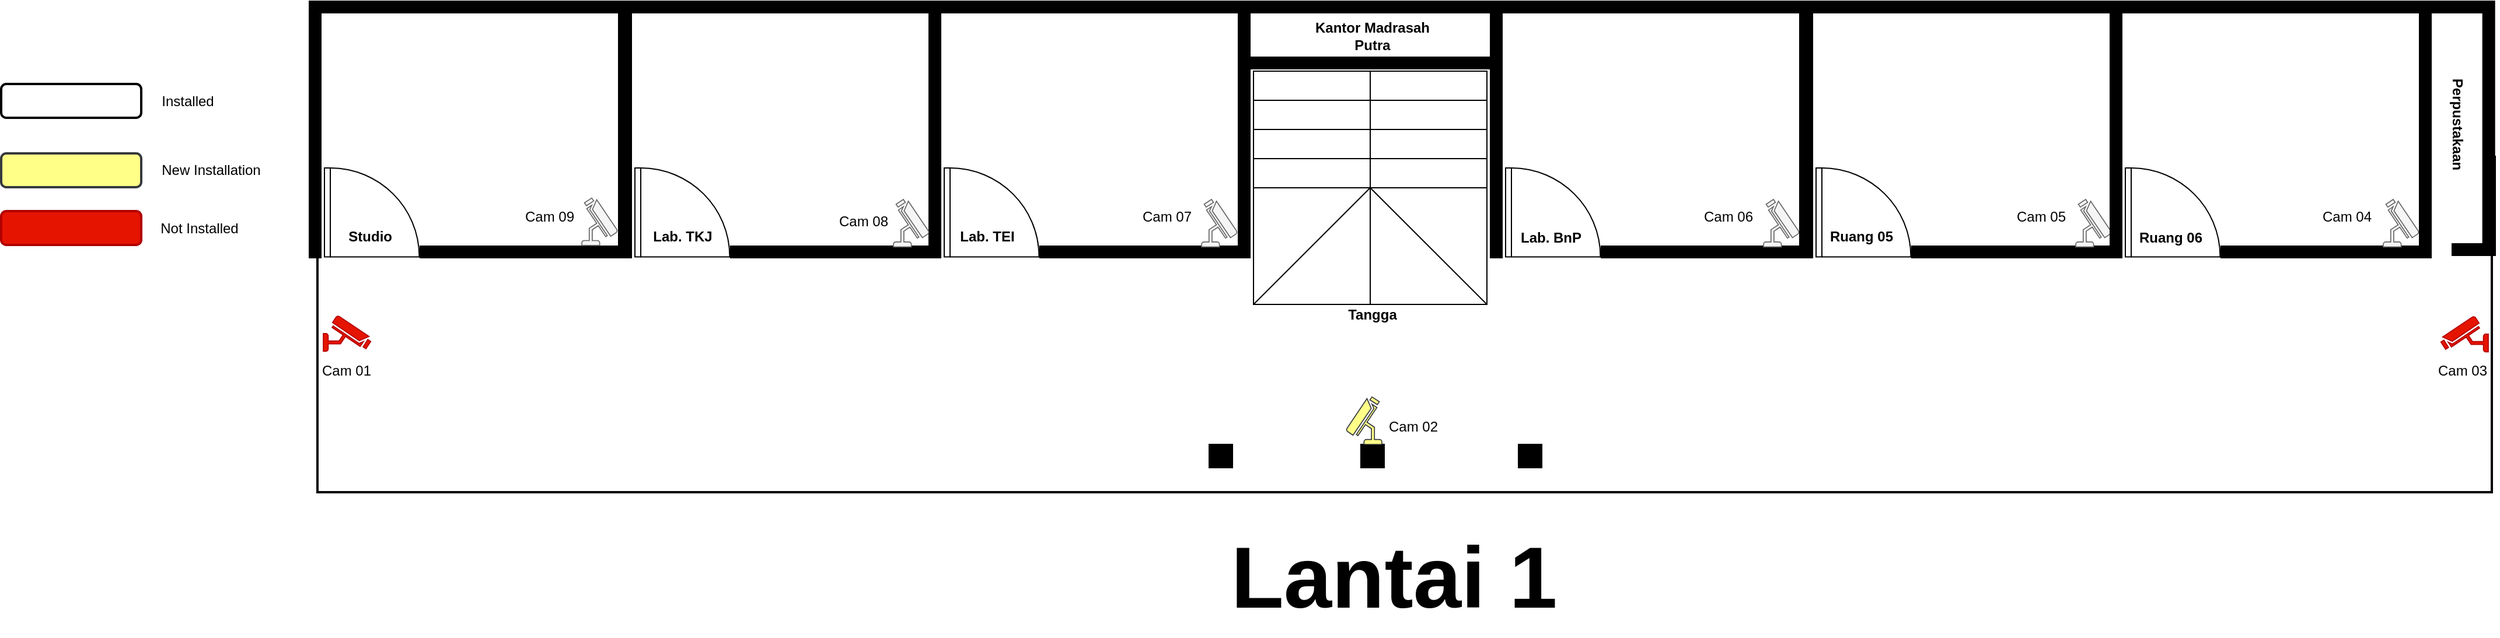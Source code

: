 <mxfile version="26.0.8" pages="4">
  <diagram name="1st - floor" id="8kGiZi48VBvHHr1KHaE0">
    <mxGraphModel dx="4622" dy="1693" grid="1" gridSize="10" guides="1" tooltips="1" connect="1" arrows="1" fold="1" page="1" pageScale="1" pageWidth="1169" pageHeight="827" background="none" math="0" shadow="0">
      <root>
        <mxCell id="PMHNIFOg2gqeF-ShbbtQ-0" />
        <mxCell id="PMHNIFOg2gqeF-ShbbtQ-1" parent="PMHNIFOg2gqeF-ShbbtQ-0" />
        <mxCell id="PMHNIFOg2gqeF-ShbbtQ-2" value="" style="verticalLabelPosition=bottom;html=1;verticalAlign=top;align=center;shape=mxgraph.floorplan.wallCorner;fillColor=strokeColor;" parent="PMHNIFOg2gqeF-ShbbtQ-1" vertex="1">
          <mxGeometry x="-56" y="30" width="266" height="220" as="geometry" />
        </mxCell>
        <mxCell id="PMHNIFOg2gqeF-ShbbtQ-3" value="" style="verticalLabelPosition=bottom;html=1;verticalAlign=top;align=center;shape=mxgraph.floorplan.wallCorner;fillColor=strokeColor;direction=west" parent="PMHNIFOg2gqeF-ShbbtQ-1" vertex="1">
          <mxGeometry x="39" y="30" width="180" height="220" as="geometry" />
        </mxCell>
        <mxCell id="PMHNIFOg2gqeF-ShbbtQ-4" value="" style="verticalLabelPosition=bottom;html=1;verticalAlign=top;align=center;shape=mxgraph.floorplan.doorLeft;aspect=fixed;direction=north;" parent="PMHNIFOg2gqeF-ShbbtQ-1" vertex="1">
          <mxGeometry x="-43" y="173" width="81" height="76.24" as="geometry" />
        </mxCell>
        <mxCell id="PMHNIFOg2gqeF-ShbbtQ-5" value="" style="group" parent="PMHNIFOg2gqeF-ShbbtQ-1" vertex="1" connectable="0">
          <mxGeometry x="210" y="30" width="275" height="220" as="geometry" />
        </mxCell>
        <mxCell id="PMHNIFOg2gqeF-ShbbtQ-6" value="" style="verticalLabelPosition=bottom;html=1;verticalAlign=top;align=center;shape=mxgraph.floorplan.wallCorner;fillColor=strokeColor;" parent="PMHNIFOg2gqeF-ShbbtQ-5" vertex="1">
          <mxGeometry width="266" height="220" as="geometry" />
        </mxCell>
        <mxCell id="PMHNIFOg2gqeF-ShbbtQ-7" value="" style="verticalLabelPosition=bottom;html=1;verticalAlign=top;align=center;shape=mxgraph.floorplan.wallCorner;fillColor=strokeColor;direction=west" parent="PMHNIFOg2gqeF-ShbbtQ-5" vertex="1">
          <mxGeometry x="95" width="180" height="220" as="geometry" />
        </mxCell>
        <mxCell id="PMHNIFOg2gqeF-ShbbtQ-8" value="" style="verticalLabelPosition=bottom;html=1;verticalAlign=top;align=center;shape=mxgraph.floorplan.doorLeft;aspect=fixed;direction=north;" parent="PMHNIFOg2gqeF-ShbbtQ-5" vertex="1">
          <mxGeometry x="13" y="143" width="81" height="76.24" as="geometry" />
        </mxCell>
        <mxCell id="dLj685DFdTngv2Y-qyeQ-7" value="" style="fontColor=#333333;verticalAlign=top;verticalLabelPosition=bottom;labelPosition=center;align=center;html=1;outlineConnect=0;fillColor=#f5f5f5;strokeColor=#666666;gradientDirection=north;strokeWidth=2;shape=mxgraph.networks.security_camera;direction=north;flipH=1;flipV=0;" parent="PMHNIFOg2gqeF-ShbbtQ-5" vertex="1">
          <mxGeometry x="-32.495" y="168.785" width="30.5" height="40.67" as="geometry" />
        </mxCell>
        <mxCell id="H28xLuD-aBvLCSoVvJFS-1" value="Cam 08" style="text;html=1;align=center;verticalAlign=middle;whiteSpace=wrap;rounded=0;" parent="PMHNIFOg2gqeF-ShbbtQ-5" vertex="1">
          <mxGeometry x="179" y="174.45" width="60" height="30" as="geometry" />
        </mxCell>
        <mxCell id="PMHNIFOg2gqeF-ShbbtQ-9" value="" style="group" parent="PMHNIFOg2gqeF-ShbbtQ-1" vertex="1" connectable="0">
          <mxGeometry x="475" y="30" width="275" height="220" as="geometry" />
        </mxCell>
        <mxCell id="PMHNIFOg2gqeF-ShbbtQ-10" value="" style="verticalLabelPosition=bottom;html=1;verticalAlign=top;align=center;shape=mxgraph.floorplan.wallCorner;fillColor=strokeColor;" parent="PMHNIFOg2gqeF-ShbbtQ-9" vertex="1">
          <mxGeometry width="266" height="220" as="geometry" />
        </mxCell>
        <mxCell id="PMHNIFOg2gqeF-ShbbtQ-11" value="" style="verticalLabelPosition=bottom;html=1;verticalAlign=top;align=center;shape=mxgraph.floorplan.wallCorner;fillColor=strokeColor;direction=west" parent="PMHNIFOg2gqeF-ShbbtQ-9" vertex="1">
          <mxGeometry x="95" width="180" height="220" as="geometry" />
        </mxCell>
        <mxCell id="PMHNIFOg2gqeF-ShbbtQ-12" value="" style="verticalLabelPosition=bottom;html=1;verticalAlign=top;align=center;shape=mxgraph.floorplan.doorLeft;aspect=fixed;direction=north;" parent="PMHNIFOg2gqeF-ShbbtQ-9" vertex="1">
          <mxGeometry x="13" y="143" width="81" height="76.24" as="geometry" />
        </mxCell>
        <mxCell id="dLj685DFdTngv2Y-qyeQ-3" value="" style="fontColor=#333333;verticalAlign=top;verticalLabelPosition=bottom;labelPosition=center;align=center;html=1;outlineConnect=0;fillColor=#f5f5f5;strokeColor=#666666;gradientDirection=north;strokeWidth=2;shape=mxgraph.networks.security_camera;direction=north;flipH=1;flipV=0;" parent="PMHNIFOg2gqeF-ShbbtQ-9" vertex="1">
          <mxGeometry x="233.505" y="170.005" width="30.5" height="40.67" as="geometry" />
        </mxCell>
        <mxCell id="dLj685DFdTngv2Y-qyeQ-5" value="" style="fontColor=#333333;verticalAlign=top;verticalLabelPosition=bottom;labelPosition=center;align=center;html=1;outlineConnect=0;fillColor=#f5f5f5;strokeColor=#666666;gradientDirection=north;strokeWidth=2;shape=mxgraph.networks.security_camera;direction=north;flipH=1;flipV=0;" parent="PMHNIFOg2gqeF-ShbbtQ-9" vertex="1">
          <mxGeometry x="-30.505" y="170.005" width="30.5" height="40.67" as="geometry" />
        </mxCell>
        <mxCell id="H28xLuD-aBvLCSoVvJFS-2" value="Cam 07" style="text;html=1;align=center;verticalAlign=middle;whiteSpace=wrap;rounded=0;" parent="PMHNIFOg2gqeF-ShbbtQ-9" vertex="1">
          <mxGeometry x="173.51" y="170" width="60" height="30" as="geometry" />
        </mxCell>
        <mxCell id="PMHNIFOg2gqeF-ShbbtQ-13" value="" style="verticalLabelPosition=bottom;html=1;verticalAlign=top;align=center;shape=mxgraph.floorplan.wallCorner;fillColor=strokeColor;" parent="PMHNIFOg2gqeF-ShbbtQ-1" vertex="1">
          <mxGeometry x="956" y="30" width="266" height="220" as="geometry" />
        </mxCell>
        <mxCell id="PMHNIFOg2gqeF-ShbbtQ-14" value="" style="verticalLabelPosition=bottom;html=1;verticalAlign=top;align=center;shape=mxgraph.floorplan.wallCorner;fillColor=strokeColor;direction=west" parent="PMHNIFOg2gqeF-ShbbtQ-1" vertex="1">
          <mxGeometry x="1051" y="30" width="180" height="220" as="geometry" />
        </mxCell>
        <mxCell id="PMHNIFOg2gqeF-ShbbtQ-15" value="" style="verticalLabelPosition=bottom;html=1;verticalAlign=top;align=center;shape=mxgraph.floorplan.doorLeft;aspect=fixed;direction=north;" parent="PMHNIFOg2gqeF-ShbbtQ-1" vertex="1">
          <mxGeometry x="969" y="173" width="81" height="76.24" as="geometry" />
        </mxCell>
        <mxCell id="PMHNIFOg2gqeF-ShbbtQ-16" value="" style="group" parent="PMHNIFOg2gqeF-ShbbtQ-1" vertex="1" connectable="0">
          <mxGeometry x="1222" y="30" width="275" height="220" as="geometry" />
        </mxCell>
        <mxCell id="PMHNIFOg2gqeF-ShbbtQ-17" value="" style="verticalLabelPosition=bottom;html=1;verticalAlign=top;align=center;shape=mxgraph.floorplan.wallCorner;fillColor=strokeColor;" parent="PMHNIFOg2gqeF-ShbbtQ-16" vertex="1">
          <mxGeometry width="266" height="220" as="geometry" />
        </mxCell>
        <mxCell id="PMHNIFOg2gqeF-ShbbtQ-18" value="" style="verticalLabelPosition=bottom;html=1;verticalAlign=top;align=center;shape=mxgraph.floorplan.wallCorner;fillColor=strokeColor;direction=west" parent="PMHNIFOg2gqeF-ShbbtQ-16" vertex="1">
          <mxGeometry x="95" width="180" height="220" as="geometry" />
        </mxCell>
        <mxCell id="PMHNIFOg2gqeF-ShbbtQ-19" value="" style="verticalLabelPosition=bottom;html=1;verticalAlign=top;align=center;shape=mxgraph.floorplan.doorLeft;aspect=fixed;direction=north;" parent="PMHNIFOg2gqeF-ShbbtQ-16" vertex="1">
          <mxGeometry x="13" y="143" width="81" height="76.24" as="geometry" />
        </mxCell>
        <mxCell id="dLj685DFdTngv2Y-qyeQ-0" value="" style="fontColor=#333333;verticalAlign=top;verticalLabelPosition=bottom;labelPosition=center;align=center;html=1;outlineConnect=0;fillColor=#f5f5f5;strokeColor=#666666;gradientDirection=north;strokeWidth=2;shape=mxgraph.networks.security_camera;direction=north;flipH=1;flipV=0;" parent="PMHNIFOg2gqeF-ShbbtQ-16" vertex="1">
          <mxGeometry x="235.505" y="170.005" width="30.5" height="40.67" as="geometry" />
        </mxCell>
        <mxCell id="H28xLuD-aBvLCSoVvJFS-4" value="Cam 05" style="text;html=1;align=center;verticalAlign=middle;whiteSpace=wrap;rounded=0;" parent="PMHNIFOg2gqeF-ShbbtQ-16" vertex="1">
          <mxGeometry x="175.51" y="170.01" width="60" height="30" as="geometry" />
        </mxCell>
        <mxCell id="PMHNIFOg2gqeF-ShbbtQ-20" value="" style="group" parent="PMHNIFOg2gqeF-ShbbtQ-1" vertex="1" connectable="0">
          <mxGeometry x="1487" y="30" width="275" height="220" as="geometry" />
        </mxCell>
        <mxCell id="PMHNIFOg2gqeF-ShbbtQ-21" value="" style="verticalLabelPosition=bottom;html=1;verticalAlign=top;align=center;shape=mxgraph.floorplan.wallCorner;fillColor=strokeColor;" parent="PMHNIFOg2gqeF-ShbbtQ-20" vertex="1">
          <mxGeometry width="266" height="220" as="geometry" />
        </mxCell>
        <mxCell id="PMHNIFOg2gqeF-ShbbtQ-22" value="" style="verticalLabelPosition=bottom;html=1;verticalAlign=top;align=center;shape=mxgraph.floorplan.wallCorner;fillColor=strokeColor;direction=west" parent="PMHNIFOg2gqeF-ShbbtQ-20" vertex="1">
          <mxGeometry x="95" width="180" height="220" as="geometry" />
        </mxCell>
        <mxCell id="PMHNIFOg2gqeF-ShbbtQ-23" value="" style="verticalLabelPosition=bottom;html=1;verticalAlign=top;align=center;shape=mxgraph.floorplan.doorLeft;aspect=fixed;direction=north;" parent="PMHNIFOg2gqeF-ShbbtQ-20" vertex="1">
          <mxGeometry x="13" y="143" width="81" height="76.24" as="geometry" />
        </mxCell>
        <mxCell id="kTlfu9sVM4G75efGcl98-22" value="" style="fontColor=#333333;verticalAlign=top;verticalLabelPosition=bottom;labelPosition=center;align=center;html=1;outlineConnect=0;fillColor=#f5f5f5;strokeColor=#666666;gradientDirection=north;strokeWidth=2;shape=mxgraph.networks.security_camera;direction=north;flipH=1;flipV=0;" parent="PMHNIFOg2gqeF-ShbbtQ-20" vertex="1">
          <mxGeometry x="233.995" y="170.005" width="30.5" height="40.67" as="geometry" />
        </mxCell>
        <mxCell id="H28xLuD-aBvLCSoVvJFS-5" value="Cam 04" style="text;html=1;align=center;verticalAlign=middle;whiteSpace=wrap;rounded=0;" parent="PMHNIFOg2gqeF-ShbbtQ-20" vertex="1">
          <mxGeometry x="173" y="170.01" width="60" height="30" as="geometry" />
        </mxCell>
        <mxCell id="PMHNIFOg2gqeF-ShbbtQ-24" value="" style="verticalLabelPosition=bottom;html=1;verticalAlign=top;align=center;shape=mxgraph.floorplan.wall;fillColor=strokeColor;direction=west;" parent="PMHNIFOg2gqeF-ShbbtQ-1" vertex="1">
          <mxGeometry x="735" y="30" width="275" height="10" as="geometry" />
        </mxCell>
        <mxCell id="PMHNIFOg2gqeF-ShbbtQ-26" value="" style="verticalLabelPosition=bottom;html=1;verticalAlign=top;align=center;shape=mxgraph.floorplan.wall;fillColor=strokeColor;direction=west;" parent="PMHNIFOg2gqeF-ShbbtQ-1" vertex="1">
          <mxGeometry x="750" y="78" width="210" height="10" as="geometry" />
        </mxCell>
        <mxCell id="PMHNIFOg2gqeF-ShbbtQ-27" value="" style="verticalLabelPosition=bottom;html=1;verticalAlign=top;align=center;shape=mxgraph.floorplan.stairsRest;direction=south;" parent="PMHNIFOg2gqeF-ShbbtQ-1" vertex="1">
          <mxGeometry x="753" y="90" width="200" height="120" as="geometry" />
        </mxCell>
        <mxCell id="PMHNIFOg2gqeF-ShbbtQ-34" value="" style="verticalLabelPosition=bottom;html=1;verticalAlign=top;align=center;shape=mxgraph.floorplan.room;fillColor=strokeColor;" parent="PMHNIFOg2gqeF-ShbbtQ-1" vertex="1">
          <mxGeometry x="845" y="410" width="20" height="20" as="geometry" />
        </mxCell>
        <mxCell id="PMHNIFOg2gqeF-ShbbtQ-35" value="" style="verticalLabelPosition=bottom;html=1;verticalAlign=top;align=center;shape=mxgraph.floorplan.room;fillColor=strokeColor;" parent="PMHNIFOg2gqeF-ShbbtQ-1" vertex="1">
          <mxGeometry x="980" y="410" width="20" height="20" as="geometry" />
        </mxCell>
        <mxCell id="PMHNIFOg2gqeF-ShbbtQ-36" value="" style="verticalLabelPosition=bottom;html=1;verticalAlign=top;align=center;shape=mxgraph.floorplan.room;fillColor=strokeColor;" parent="PMHNIFOg2gqeF-ShbbtQ-1" vertex="1">
          <mxGeometry x="715" y="410" width="20" height="20" as="geometry" />
        </mxCell>
        <mxCell id="kTlfu9sVM4G75efGcl98-0" value="" style="line;strokeWidth=2;direction=south;html=1;" parent="PMHNIFOg2gqeF-ShbbtQ-1" vertex="1">
          <mxGeometry x="-54" y="240" width="10" height="210" as="geometry" />
        </mxCell>
        <mxCell id="kTlfu9sVM4G75efGcl98-2" value="" style="line;strokeWidth=2;html=1;" parent="PMHNIFOg2gqeF-ShbbtQ-1" vertex="1">
          <mxGeometry x="-50" y="446" width="1860" height="10" as="geometry" />
        </mxCell>
        <mxCell id="kTlfu9sVM4G75efGcl98-3" value="" style="line;strokeWidth=2;direction=south;html=1;" parent="PMHNIFOg2gqeF-ShbbtQ-1" vertex="1">
          <mxGeometry x="1809" y="242" width="10" height="210" as="geometry" />
        </mxCell>
        <mxCell id="dLj685DFdTngv2Y-qyeQ-1" value="" style="fontColor=#333333;verticalAlign=top;verticalLabelPosition=bottom;labelPosition=center;align=center;html=1;outlineConnect=0;fillColor=#f5f5f5;strokeColor=#666666;gradientDirection=north;strokeWidth=2;shape=mxgraph.networks.security_camera;direction=north;flipH=1;flipV=0;" parent="PMHNIFOg2gqeF-ShbbtQ-1" vertex="1">
          <mxGeometry x="1189.995" y="200.005" width="30.5" height="40.67" as="geometry" />
        </mxCell>
        <mxCell id="lID55lQuG4nJMQf6EXPn-0" value="&lt;b&gt;Lantai 1&lt;/b&gt;" style="text;html=1;align=center;verticalAlign=middle;resizable=0;points=[];autosize=1;strokeColor=none;fillColor=none;fontSize=74;" parent="PMHNIFOg2gqeF-ShbbtQ-1" vertex="1">
          <mxGeometry x="722.5" y="475" width="300" height="100" as="geometry" />
        </mxCell>
        <mxCell id="lj-L0NYz6AvXn9ZawabN-0" value="" style="verticalAlign=top;verticalLabelPosition=bottom;labelPosition=center;align=center;html=1;outlineConnect=0;fillColor=#ffff88;strokeColor=#36393d;gradientDirection=north;strokeWidth=2;shape=mxgraph.networks.security_camera;direction=south;flipH=1;flipV=1;" parent="PMHNIFOg2gqeF-ShbbtQ-1" vertex="1">
          <mxGeometry x="832.505" y="369.325" width="30.5" height="40.67" as="geometry" />
        </mxCell>
        <mxCell id="H28xLuD-aBvLCSoVvJFS-0" value="Cam 09" style="text;html=1;align=center;verticalAlign=middle;whiteSpace=wrap;rounded=0;" parent="PMHNIFOg2gqeF-ShbbtQ-1" vertex="1">
          <mxGeometry x="120" y="200" width="60" height="30" as="geometry" />
        </mxCell>
        <mxCell id="H28xLuD-aBvLCSoVvJFS-3" value="Cam 06" style="text;html=1;align=center;verticalAlign=middle;whiteSpace=wrap;rounded=0;" parent="PMHNIFOg2gqeF-ShbbtQ-1" vertex="1">
          <mxGeometry x="1130" y="200" width="60" height="30" as="geometry" />
        </mxCell>
        <mxCell id="H28xLuD-aBvLCSoVvJFS-6" value="Cam 02" style="text;html=1;align=center;verticalAlign=middle;whiteSpace=wrap;rounded=0;" parent="PMHNIFOg2gqeF-ShbbtQ-1" vertex="1">
          <mxGeometry x="860" y="380" width="60" height="30" as="geometry" />
        </mxCell>
        <mxCell id="jLGK9ah8BCza1ZY7bd1I-0" value="" style="verticalAlign=top;verticalLabelPosition=bottom;labelPosition=center;align=center;html=1;outlineConnect=0;fillColor=#e51400;strokeColor=#B20000;gradientDirection=north;strokeWidth=2;shape=mxgraph.networks.security_camera;direction=east;flipH=0;fontColor=#ffffff;" parent="PMHNIFOg2gqeF-ShbbtQ-1" vertex="1">
          <mxGeometry x="-44" y="299.75" width="40.67" height="30.5" as="geometry" />
        </mxCell>
        <mxCell id="Ir4R2qibOXQDXvQA4C_n-0" value="" style="verticalAlign=top;verticalLabelPosition=bottom;labelPosition=center;align=center;html=1;outlineConnect=0;gradientDirection=north;strokeWidth=2;shape=mxgraph.networks.security_camera;direction=east;flipH=1;fillColor=#e51400;strokeColor=#B20000;fontColor=#ffffff;" parent="PMHNIFOg2gqeF-ShbbtQ-1" vertex="1">
          <mxGeometry x="1770.33" y="300.25" width="40.67" height="30.5" as="geometry" />
        </mxCell>
        <mxCell id="Ir4R2qibOXQDXvQA4C_n-1" value="Cam 03" style="text;html=1;align=center;verticalAlign=middle;whiteSpace=wrap;rounded=0;" parent="PMHNIFOg2gqeF-ShbbtQ-1" vertex="1">
          <mxGeometry x="1759" y="332" width="60" height="30" as="geometry" />
        </mxCell>
        <mxCell id="Ir4R2qibOXQDXvQA4C_n-3" value="Cam 01" style="text;html=1;align=center;verticalAlign=middle;whiteSpace=wrap;rounded=0;" parent="PMHNIFOg2gqeF-ShbbtQ-1" vertex="1">
          <mxGeometry x="-54" y="332" width="60" height="30" as="geometry" />
        </mxCell>
        <mxCell id="fIpe5Y0sHyuSPF7QSI9N-0" value="" style="verticalLabelPosition=bottom;html=1;verticalAlign=top;align=center;shape=mxgraph.floorplan.wallCorner;fillColor=strokeColor;direction=south;" parent="PMHNIFOg2gqeF-ShbbtQ-1" vertex="1">
          <mxGeometry x="1716.33" y="30" width="100" height="210" as="geometry" />
        </mxCell>
        <mxCell id="fIpe5Y0sHyuSPF7QSI9N-4" value="" style="line;strokeWidth=2;html=1;" parent="PMHNIFOg2gqeF-ShbbtQ-1" vertex="1">
          <mxGeometry x="365" y="446" width="1450" height="10" as="geometry" />
        </mxCell>
        <mxCell id="fIpe5Y0sHyuSPF7QSI9N-5" value="" style="verticalLabelPosition=bottom;html=1;verticalAlign=top;align=center;shape=mxgraph.floorplan.wallCorner;fillColor=strokeColor;direction=west;" parent="PMHNIFOg2gqeF-ShbbtQ-1" vertex="1">
          <mxGeometry x="1780" y="163" width="37" height="85" as="geometry" />
        </mxCell>
        <mxCell id="Li1yacpZpe-TBu9fFBlL-0" value="" style="rounded=1;whiteSpace=wrap;html=1;strokeWidth=2;" parent="PMHNIFOg2gqeF-ShbbtQ-1" vertex="1">
          <mxGeometry x="-320" y="101" width="120" height="29" as="geometry" />
        </mxCell>
        <mxCell id="Li1yacpZpe-TBu9fFBlL-1" value="" style="rounded=1;whiteSpace=wrap;html=1;fillColor=#ffff88;strokeColor=#36393d;strokeWidth=2;" parent="PMHNIFOg2gqeF-ShbbtQ-1" vertex="1">
          <mxGeometry x="-320" y="160.5" width="120" height="29" as="geometry" />
        </mxCell>
        <mxCell id="Li1yacpZpe-TBu9fFBlL-2" value="" style="rounded=1;whiteSpace=wrap;html=1;fillColor=#e51400;strokeColor=#B20000;strokeWidth=2;fontColor=#ffffff;" parent="PMHNIFOg2gqeF-ShbbtQ-1" vertex="1">
          <mxGeometry x="-320" y="210" width="120" height="29" as="geometry" />
        </mxCell>
        <mxCell id="Li1yacpZpe-TBu9fFBlL-3" value="Installed" style="text;html=1;align=center;verticalAlign=middle;whiteSpace=wrap;rounded=0;" parent="PMHNIFOg2gqeF-ShbbtQ-1" vertex="1">
          <mxGeometry x="-190" y="100.5" width="60" height="30" as="geometry" />
        </mxCell>
        <mxCell id="Li1yacpZpe-TBu9fFBlL-4" value="Not Installed" style="text;html=1;align=center;verticalAlign=middle;whiteSpace=wrap;rounded=0;" parent="PMHNIFOg2gqeF-ShbbtQ-1" vertex="1">
          <mxGeometry x="-190" y="210" width="80" height="30" as="geometry" />
        </mxCell>
        <mxCell id="Li1yacpZpe-TBu9fFBlL-5" value="New Installation" style="text;html=1;align=center;verticalAlign=middle;whiteSpace=wrap;rounded=0;" parent="PMHNIFOg2gqeF-ShbbtQ-1" vertex="1">
          <mxGeometry x="-190" y="160" width="100" height="30" as="geometry" />
        </mxCell>
        <mxCell id="L1XkVKPuyba4r1MHD6i_-0" value="Kantor Madrasah Putra" style="text;html=1;align=center;verticalAlign=middle;whiteSpace=wrap;rounded=0;fontStyle=1" vertex="1" parent="PMHNIFOg2gqeF-ShbbtQ-1">
          <mxGeometry x="790" y="44.5" width="130" height="30" as="geometry" />
        </mxCell>
        <mxCell id="7IYyZrypN2ekxXk9iYLV-0" value="Lab. TKJ" style="text;html=1;align=center;verticalAlign=middle;whiteSpace=wrap;rounded=0;fontStyle=1" vertex="1" parent="PMHNIFOg2gqeF-ShbbtQ-1">
          <mxGeometry x="234" y="217.24" width="60" height="30" as="geometry" />
        </mxCell>
        <mxCell id="7IYyZrypN2ekxXk9iYLV-1" value="Lab. TEI" style="text;html=1;align=center;verticalAlign=middle;whiteSpace=wrap;rounded=0;fontStyle=1" vertex="1" parent="PMHNIFOg2gqeF-ShbbtQ-1">
          <mxGeometry x="495" y="217.24" width="60" height="30" as="geometry" />
        </mxCell>
        <mxCell id="7IYyZrypN2ekxXk9iYLV-2" value="Studio&amp;nbsp;" style="text;html=1;align=center;verticalAlign=middle;whiteSpace=wrap;rounded=0;fontStyle=1" vertex="1" parent="PMHNIFOg2gqeF-ShbbtQ-1">
          <mxGeometry x="-32.5" y="216.5" width="60" height="30" as="geometry" />
        </mxCell>
        <mxCell id="B5Z5581k11wsJP2_dx82-0" value="Ruang 06" style="text;html=1;align=center;verticalAlign=middle;whiteSpace=wrap;rounded=0;fontStyle=1" vertex="1" parent="PMHNIFOg2gqeF-ShbbtQ-1">
          <mxGeometry x="1508.5" y="218.24" width="60" height="30" as="geometry" />
        </mxCell>
        <mxCell id="B5Z5581k11wsJP2_dx82-1" value="Lab. BnP" style="text;html=1;align=center;verticalAlign=middle;whiteSpace=wrap;rounded=0;fontStyle=1" vertex="1" parent="PMHNIFOg2gqeF-ShbbtQ-1">
          <mxGeometry x="978" y="218" width="60" height="30" as="geometry" />
        </mxCell>
        <mxCell id="eIkRkkIwaL_vOL6oScuv-0" value="Tangga" style="text;html=1;align=center;verticalAlign=middle;whiteSpace=wrap;rounded=0;fontStyle=1" vertex="1" parent="PMHNIFOg2gqeF-ShbbtQ-1">
          <mxGeometry x="825" y="283.5" width="60" height="30" as="geometry" />
        </mxCell>
        <mxCell id="0bri5-9IgB8-otWW69Wf-0" value="Ruang 05" style="text;html=1;align=center;verticalAlign=middle;whiteSpace=wrap;rounded=0;fontStyle=1" vertex="1" parent="PMHNIFOg2gqeF-ShbbtQ-1">
          <mxGeometry x="1244" y="217" width="60" height="30" as="geometry" />
        </mxCell>
        <mxCell id="aC1jxet6ail8Giww1qYU-0" value="Perpustakaan" style="text;html=1;align=center;verticalAlign=middle;whiteSpace=wrap;rounded=0;fontStyle=1;rotation=90;" vertex="1" parent="PMHNIFOg2gqeF-ShbbtQ-1">
          <mxGeometry x="1754.27" y="121" width="60" height="30" as="geometry" />
        </mxCell>
      </root>
    </mxGraphModel>
  </diagram>
  <diagram name="2nd - floor" id="38b20595-45e3-9b7f-d5ca-b57f44c5b66d">
    <mxGraphModel dx="2320" dy="564" grid="1" gridSize="10" guides="1" tooltips="1" connect="1" arrows="1" fold="1" page="1" pageScale="1" pageWidth="1169" pageHeight="827" background="none" math="0" shadow="0">
      <root>
        <mxCell id="0" />
        <mxCell id="1" parent="0" />
        <mxCell id="vvfayKzTwhahEHeOW0rl-8" value="" style="verticalLabelPosition=bottom;html=1;verticalAlign=top;align=center;shape=mxgraph.floorplan.wallCorner;fillColor=strokeColor;" parent="1" vertex="1">
          <mxGeometry x="-56" y="30" width="266" height="220" as="geometry" />
        </mxCell>
        <mxCell id="vvfayKzTwhahEHeOW0rl-11" value="" style="verticalLabelPosition=bottom;html=1;verticalAlign=top;align=center;shape=mxgraph.floorplan.wallCorner;fillColor=strokeColor;direction=west" parent="1" vertex="1">
          <mxGeometry x="39" y="30" width="180" height="220" as="geometry" />
        </mxCell>
        <mxCell id="vvfayKzTwhahEHeOW0rl-12" value="" style="verticalLabelPosition=bottom;html=1;verticalAlign=top;align=center;shape=mxgraph.floorplan.doorLeft;aspect=fixed;direction=north;" parent="1" vertex="1">
          <mxGeometry x="-43" y="173" width="81" height="76.24" as="geometry" />
        </mxCell>
        <mxCell id="vvfayKzTwhahEHeOW0rl-19" value="" style="group" parent="1" vertex="1" connectable="0">
          <mxGeometry x="210" y="30" width="275" height="220" as="geometry" />
        </mxCell>
        <mxCell id="vvfayKzTwhahEHeOW0rl-16" value="" style="verticalLabelPosition=bottom;html=1;verticalAlign=top;align=center;shape=mxgraph.floorplan.wallCorner;fillColor=strokeColor;" parent="vvfayKzTwhahEHeOW0rl-19" vertex="1">
          <mxGeometry width="266" height="220" as="geometry" />
        </mxCell>
        <mxCell id="vvfayKzTwhahEHeOW0rl-17" value="" style="verticalLabelPosition=bottom;html=1;verticalAlign=top;align=center;shape=mxgraph.floorplan.wallCorner;fillColor=strokeColor;direction=west" parent="vvfayKzTwhahEHeOW0rl-19" vertex="1">
          <mxGeometry x="95" width="180" height="220" as="geometry" />
        </mxCell>
        <mxCell id="vvfayKzTwhahEHeOW0rl-18" value="" style="verticalLabelPosition=bottom;html=1;verticalAlign=top;align=center;shape=mxgraph.floorplan.doorLeft;aspect=fixed;direction=north;" parent="vvfayKzTwhahEHeOW0rl-19" vertex="1">
          <mxGeometry x="13" y="143" width="81" height="76.24" as="geometry" />
        </mxCell>
        <mxCell id="vvfayKzTwhahEHeOW0rl-20" value="" style="group" parent="1" vertex="1" connectable="0">
          <mxGeometry x="475" y="30" width="275" height="220" as="geometry" />
        </mxCell>
        <mxCell id="vvfayKzTwhahEHeOW0rl-21" value="" style="verticalLabelPosition=bottom;html=1;verticalAlign=top;align=center;shape=mxgraph.floorplan.wallCorner;fillColor=strokeColor;" parent="vvfayKzTwhahEHeOW0rl-20" vertex="1">
          <mxGeometry width="266" height="220" as="geometry" />
        </mxCell>
        <mxCell id="vvfayKzTwhahEHeOW0rl-22" value="" style="verticalLabelPosition=bottom;html=1;verticalAlign=top;align=center;shape=mxgraph.floorplan.wallCorner;fillColor=strokeColor;direction=west" parent="vvfayKzTwhahEHeOW0rl-20" vertex="1">
          <mxGeometry x="95" width="180" height="220" as="geometry" />
        </mxCell>
        <mxCell id="vvfayKzTwhahEHeOW0rl-23" value="" style="verticalLabelPosition=bottom;html=1;verticalAlign=top;align=center;shape=mxgraph.floorplan.doorLeft;aspect=fixed;direction=north;" parent="vvfayKzTwhahEHeOW0rl-20" vertex="1">
          <mxGeometry x="13" y="143" width="81" height="76.24" as="geometry" />
        </mxCell>
        <mxCell id="ud33jqVYkc178_j7fxQI-1" value="Cam 07" style="text;html=1;align=center;verticalAlign=middle;whiteSpace=wrap;rounded=0;" parent="vvfayKzTwhahEHeOW0rl-20" vertex="1">
          <mxGeometry x="203" y="40" width="60" height="30" as="geometry" />
        </mxCell>
        <mxCell id="vvfayKzTwhahEHeOW0rl-32" value="" style="verticalLabelPosition=bottom;html=1;verticalAlign=top;align=center;shape=mxgraph.floorplan.wallCorner;fillColor=strokeColor;" parent="1" vertex="1">
          <mxGeometry x="956" y="30" width="266" height="220" as="geometry" />
        </mxCell>
        <mxCell id="vvfayKzTwhahEHeOW0rl-33" value="" style="verticalLabelPosition=bottom;html=1;verticalAlign=top;align=center;shape=mxgraph.floorplan.wallCorner;fillColor=strokeColor;direction=west" parent="1" vertex="1">
          <mxGeometry x="1051" y="30" width="180" height="220" as="geometry" />
        </mxCell>
        <mxCell id="vvfayKzTwhahEHeOW0rl-34" value="" style="verticalLabelPosition=bottom;html=1;verticalAlign=top;align=center;shape=mxgraph.floorplan.doorLeft;aspect=fixed;direction=north;" parent="1" vertex="1">
          <mxGeometry x="969" y="173" width="81" height="76.24" as="geometry" />
        </mxCell>
        <mxCell id="vvfayKzTwhahEHeOW0rl-35" value="" style="group" parent="1" vertex="1" connectable="0">
          <mxGeometry x="1222" y="30" width="275" height="220" as="geometry" />
        </mxCell>
        <mxCell id="vvfayKzTwhahEHeOW0rl-36" value="" style="verticalLabelPosition=bottom;html=1;verticalAlign=top;align=center;shape=mxgraph.floorplan.wallCorner;fillColor=strokeColor;" parent="vvfayKzTwhahEHeOW0rl-35" vertex="1">
          <mxGeometry width="266" height="220" as="geometry" />
        </mxCell>
        <mxCell id="vvfayKzTwhahEHeOW0rl-37" value="" style="verticalLabelPosition=bottom;html=1;verticalAlign=top;align=center;shape=mxgraph.floorplan.wallCorner;fillColor=strokeColor;direction=west" parent="vvfayKzTwhahEHeOW0rl-35" vertex="1">
          <mxGeometry x="95" width="180" height="220" as="geometry" />
        </mxCell>
        <mxCell id="vvfayKzTwhahEHeOW0rl-38" value="" style="verticalLabelPosition=bottom;html=1;verticalAlign=top;align=center;shape=mxgraph.floorplan.doorLeft;aspect=fixed;direction=north;" parent="vvfayKzTwhahEHeOW0rl-35" vertex="1">
          <mxGeometry x="13" y="143" width="81" height="76.24" as="geometry" />
        </mxCell>
        <mxCell id="wBOQiHEytx6XWhKhpZf1-1" value="Cam 05" style="text;html=1;align=center;verticalAlign=middle;whiteSpace=wrap;rounded=0;" parent="vvfayKzTwhahEHeOW0rl-35" vertex="1">
          <mxGeometry x="205" y="41.0" width="60" height="30" as="geometry" />
        </mxCell>
        <mxCell id="vvfayKzTwhahEHeOW0rl-39" value="" style="group" parent="1" vertex="1" connectable="0">
          <mxGeometry x="1487" y="30" width="275" height="220" as="geometry" />
        </mxCell>
        <mxCell id="vvfayKzTwhahEHeOW0rl-40" value="" style="verticalLabelPosition=bottom;html=1;verticalAlign=top;align=center;shape=mxgraph.floorplan.wallCorner;fillColor=strokeColor;" parent="vvfayKzTwhahEHeOW0rl-39" vertex="1">
          <mxGeometry width="266" height="220" as="geometry" />
        </mxCell>
        <mxCell id="vvfayKzTwhahEHeOW0rl-41" value="" style="verticalLabelPosition=bottom;html=1;verticalAlign=top;align=center;shape=mxgraph.floorplan.wallCorner;fillColor=strokeColor;direction=west" parent="vvfayKzTwhahEHeOW0rl-39" vertex="1">
          <mxGeometry x="95" width="180" height="220" as="geometry" />
        </mxCell>
        <mxCell id="vvfayKzTwhahEHeOW0rl-42" value="" style="verticalLabelPosition=bottom;html=1;verticalAlign=top;align=center;shape=mxgraph.floorplan.doorLeft;aspect=fixed;direction=north;" parent="vvfayKzTwhahEHeOW0rl-39" vertex="1">
          <mxGeometry x="13" y="143" width="81" height="76.24" as="geometry" />
        </mxCell>
        <mxCell id="Yx0nKm9fXOqPv9Zpua4m-1" value="Cam 04" style="text;html=1;align=center;verticalAlign=middle;whiteSpace=wrap;rounded=0;" parent="vvfayKzTwhahEHeOW0rl-39" vertex="1">
          <mxGeometry x="206" y="41.0" width="60" height="30" as="geometry" />
        </mxCell>
        <mxCell id="vvfayKzTwhahEHeOW0rl-43" value="" style="verticalLabelPosition=bottom;html=1;verticalAlign=top;align=center;shape=mxgraph.floorplan.wall;fillColor=strokeColor;direction=west;" parent="1" vertex="1">
          <mxGeometry x="735" y="30" width="275" height="10" as="geometry" />
        </mxCell>
        <mxCell id="vvfayKzTwhahEHeOW0rl-44" value="" style="verticalLabelPosition=bottom;html=1;verticalAlign=top;align=center;shape=mxgraph.floorplan.wall;fillColor=strokeColor;direction=south;" parent="1" vertex="1">
          <mxGeometry x="-56" y="220" width="10" height="190" as="geometry" />
        </mxCell>
        <mxCell id="vvfayKzTwhahEHeOW0rl-48" value="" style="verticalLabelPosition=bottom;html=1;verticalAlign=top;align=center;shape=mxgraph.floorplan.wall;fillColor=strokeColor;direction=west;" parent="1" vertex="1">
          <mxGeometry x="750" y="78" width="210" height="10" as="geometry" />
        </mxCell>
        <mxCell id="vvfayKzTwhahEHeOW0rl-51" value="" style="verticalLabelPosition=bottom;html=1;verticalAlign=top;align=center;shape=mxgraph.floorplan.stairsRest;direction=south;" parent="1" vertex="1">
          <mxGeometry x="753" y="90" width="200" height="120" as="geometry" />
        </mxCell>
        <mxCell id="vvfayKzTwhahEHeOW0rl-53" value="" style="verticalLabelPosition=bottom;html=1;verticalAlign=top;align=center;shape=mxgraph.floorplan.windowGarden;dx=0.25;direction=west;" parent="1" vertex="1">
          <mxGeometry x="-56" y="390" width="396" height="20" as="geometry" />
        </mxCell>
        <mxCell id="vvfayKzTwhahEHeOW0rl-60" value="" style="verticalLabelPosition=bottom;html=1;verticalAlign=top;align=center;shape=mxgraph.floorplan.windowGarden;dx=0.25;direction=south;" parent="1" vertex="1">
          <mxGeometry x="1370" y="385" width="20" height="75" as="geometry" />
        </mxCell>
        <mxCell id="vvfayKzTwhahEHeOW0rl-54" value="" style="verticalLabelPosition=bottom;html=1;verticalAlign=top;align=center;shape=mxgraph.floorplan.windowGarden;dx=0.25;direction=north;" parent="1" vertex="1">
          <mxGeometry x="314" y="385" width="20" height="75" as="geometry" />
        </mxCell>
        <mxCell id="vvfayKzTwhahEHeOW0rl-55" value="" style="verticalLabelPosition=bottom;html=1;verticalAlign=top;align=center;shape=mxgraph.floorplan.windowGarden;dx=0.25;direction=west;" parent="1" vertex="1">
          <mxGeometry x="327" y="453" width="1043" height="20" as="geometry" />
        </mxCell>
        <mxCell id="vvfayKzTwhahEHeOW0rl-63" value="" style="verticalLabelPosition=bottom;html=1;verticalAlign=top;align=center;shape=mxgraph.floorplan.wall;fillColor=strokeColor;direction=south;" parent="1" vertex="1">
          <mxGeometry x="1807" y="215" width="10" height="195" as="geometry" />
        </mxCell>
        <mxCell id="vvfayKzTwhahEHeOW0rl-59" value="" style="verticalLabelPosition=bottom;html=1;verticalAlign=top;align=center;shape=mxgraph.floorplan.windowGarden;dx=0.25;direction=west;" parent="1" vertex="1">
          <mxGeometry x="1365" y="390" width="445" height="20" as="geometry" />
        </mxCell>
        <mxCell id="vvfayKzTwhahEHeOW0rl-64" value="" style="verticalLabelPosition=bottom;html=1;verticalAlign=top;align=center;shape=mxgraph.floorplan.room;fillColor=strokeColor;" parent="1" vertex="1">
          <mxGeometry x="845" y="410" width="20" height="20" as="geometry" />
        </mxCell>
        <mxCell id="vvfayKzTwhahEHeOW0rl-65" value="" style="verticalLabelPosition=bottom;html=1;verticalAlign=top;align=center;shape=mxgraph.floorplan.room;fillColor=strokeColor;" parent="1" vertex="1">
          <mxGeometry x="980" y="410" width="20" height="20" as="geometry" />
        </mxCell>
        <mxCell id="vvfayKzTwhahEHeOW0rl-66" value="" style="verticalLabelPosition=bottom;html=1;verticalAlign=top;align=center;shape=mxgraph.floorplan.room;fillColor=strokeColor;" parent="1" vertex="1">
          <mxGeometry x="715" y="410" width="20" height="20" as="geometry" />
        </mxCell>
        <mxCell id="IPBWRUxS5U1IfAjDFHrr-1" value="" style="fontColor=#333333;verticalAlign=top;verticalLabelPosition=bottom;labelPosition=center;align=center;html=1;outlineConnect=0;fillColor=#f5f5f5;strokeColor=#666666;gradientDirection=north;strokeWidth=2;shape=mxgraph.networks.security_camera;direction=east;flipH=1;" parent="1" vertex="1">
          <mxGeometry x="167.33" y="42" width="40.67" height="30.5" as="geometry" />
        </mxCell>
        <mxCell id="i3xnUzhIjvHnafPAEFeB-1" value="" style="group" parent="1" vertex="1" connectable="0">
          <mxGeometry x="210" y="30" width="275" height="220" as="geometry" />
        </mxCell>
        <mxCell id="i3xnUzhIjvHnafPAEFeB-2" value="" style="verticalLabelPosition=bottom;html=1;verticalAlign=top;align=center;shape=mxgraph.floorplan.wallCorner;fillColor=strokeColor;" parent="i3xnUzhIjvHnafPAEFeB-1" vertex="1">
          <mxGeometry width="266" height="220" as="geometry" />
        </mxCell>
        <mxCell id="i3xnUzhIjvHnafPAEFeB-3" value="" style="verticalLabelPosition=bottom;html=1;verticalAlign=top;align=center;shape=mxgraph.floorplan.wallCorner;fillColor=strokeColor;direction=west" parent="i3xnUzhIjvHnafPAEFeB-1" vertex="1">
          <mxGeometry x="95" width="180" height="220" as="geometry" />
        </mxCell>
        <mxCell id="i3xnUzhIjvHnafPAEFeB-4" value="" style="verticalLabelPosition=bottom;html=1;verticalAlign=top;align=center;shape=mxgraph.floorplan.doorLeft;aspect=fixed;direction=north;" parent="i3xnUzhIjvHnafPAEFeB-1" vertex="1">
          <mxGeometry x="13" y="143" width="81" height="76.24" as="geometry" />
        </mxCell>
        <mxCell id="i3xnUzhIjvHnafPAEFeB-5" value="" style="fontColor=#333333;verticalAlign=top;verticalLabelPosition=bottom;labelPosition=center;align=center;html=1;outlineConnect=0;fillColor=#f5f5f5;strokeColor=#666666;gradientDirection=north;strokeWidth=2;shape=mxgraph.networks.security_camera;direction=east;flipH=1;" parent="i3xnUzhIjvHnafPAEFeB-1" vertex="1">
          <mxGeometry x="224.33" y="11" width="40.67" height="30.5" as="geometry" />
        </mxCell>
        <mxCell id="y87Cbd2p-pxbBNEdAFfj-1" value="Cam 08" style="text;html=1;align=center;verticalAlign=middle;whiteSpace=wrap;rounded=0;" parent="i3xnUzhIjvHnafPAEFeB-1" vertex="1">
          <mxGeometry x="204" y="40" width="60" height="30" as="geometry" />
        </mxCell>
        <mxCell id="Xxa2oT5yzXHpSdQiVfYc-1" value="" style="fontColor=#333333;verticalAlign=top;verticalLabelPosition=bottom;labelPosition=center;align=center;html=1;outlineConnect=0;fillColor=#f5f5f5;strokeColor=#666666;gradientDirection=north;strokeWidth=2;shape=mxgraph.networks.security_camera;direction=east;flipH=1;" parent="1" vertex="1">
          <mxGeometry x="700.33" y="42" width="40.67" height="30.5" as="geometry" />
        </mxCell>
        <mxCell id="x2fLYbjh_TG0nLrArD45-1" value="" style="fontColor=#333333;verticalAlign=top;verticalLabelPosition=bottom;labelPosition=center;align=center;html=1;outlineConnect=0;fillColor=#f5f5f5;strokeColor=#666666;gradientDirection=north;strokeWidth=2;shape=mxgraph.networks.security_camera;direction=east;flipH=1;" parent="1" vertex="1">
          <mxGeometry x="1180" y="42" width="40.67" height="30.5" as="geometry" />
        </mxCell>
        <mxCell id="dF17sfEhQlF0UQy9-oIq-1" value="" style="fontColor=#333333;verticalAlign=top;verticalLabelPosition=bottom;labelPosition=center;align=center;html=1;outlineConnect=0;fillColor=#f5f5f5;strokeColor=#666666;gradientDirection=north;strokeWidth=2;shape=mxgraph.networks.security_camera;direction=east;flipH=1;" parent="1" vertex="1">
          <mxGeometry x="1447.33" y="42" width="40.67" height="30.5" as="geometry" />
        </mxCell>
        <mxCell id="UEc3qq35enZcm0n3baue-1" value="" style="fontColor=#333333;verticalAlign=top;verticalLabelPosition=bottom;labelPosition=center;align=center;html=1;outlineConnect=0;fillColor=#f5f5f5;strokeColor=#666666;gradientDirection=north;strokeWidth=2;shape=mxgraph.networks.security_camera;direction=east;flipH=1;" parent="1" vertex="1">
          <mxGeometry x="1711.33" y="41" width="40.67" height="30.5" as="geometry" />
        </mxCell>
        <mxCell id="nK5PcT1imobQLqFsWjQk-1" value="" style="fontColor=#ffffff;verticalAlign=top;verticalLabelPosition=bottom;labelPosition=center;align=center;html=1;outlineConnect=0;fillColor=#e51400;strokeColor=#B20000;gradientDirection=north;strokeWidth=2;shape=mxgraph.networks.security_camera;direction=east;flipH=0;" parent="1" vertex="1">
          <mxGeometry x="-46" y="299.75" width="40.67" height="30.5" as="geometry" />
        </mxCell>
        <mxCell id="3hLrg-w2U5laWj1GUTbX-1" value="" style="verticalAlign=top;verticalLabelPosition=bottom;labelPosition=center;align=center;html=1;outlineConnect=0;fillColor=#ffff88;strokeColor=#36393d;gradientDirection=north;strokeWidth=2;shape=mxgraph.networks.security_camera;direction=south;flipH=1;flipV=1;" parent="1" vertex="1">
          <mxGeometry x="832.505" y="369.325" width="30.5" height="40.67" as="geometry" />
        </mxCell>
        <mxCell id="FQ-78l4JfU3BnGfc87nA-1" value="&lt;b&gt;Lantai 2&lt;/b&gt;" style="text;html=1;align=center;verticalAlign=middle;resizable=0;points=[];autosize=1;strokeColor=none;fillColor=none;fontSize=74;" parent="1" vertex="1">
          <mxGeometry x="722.5" y="475" width="300" height="100" as="geometry" />
        </mxCell>
        <mxCell id="eRPluQPUFmpwOkepzdAk-1" value="" style="fontColor=#ffffff;verticalAlign=top;verticalLabelPosition=bottom;labelPosition=center;align=center;html=1;outlineConnect=0;fillColor=#e51400;strokeColor=#B20000;gradientDirection=north;strokeWidth=2;shape=mxgraph.networks.security_camera;direction=east;flipH=1;" parent="1" vertex="1">
          <mxGeometry x="1765.33" y="300.25" width="40.67" height="30.5" as="geometry" />
        </mxCell>
        <mxCell id="k-9MFfTOR5NAkIPd0MX5-1" value="Cam 09" style="text;html=1;align=center;verticalAlign=middle;whiteSpace=wrap;rounded=0;" parent="1" vertex="1">
          <mxGeometry x="146" y="70.5" width="60" height="30" as="geometry" />
        </mxCell>
        <mxCell id="k-9MFfTOR5NAkIPd0MX5-2" value="Cam 01" style="text;html=1;align=center;verticalAlign=middle;whiteSpace=wrap;rounded=0;" parent="1" vertex="1">
          <mxGeometry x="-54" y="332" width="60" height="30" as="geometry" />
        </mxCell>
        <mxCell id="Nx1jRHlcjo27Xv2YHz6D-1" value="Cam 03" style="text;html=1;align=center;verticalAlign=middle;whiteSpace=wrap;rounded=0;" parent="1" vertex="1">
          <mxGeometry x="1754" y="332" width="60" height="30" as="geometry" />
        </mxCell>
        <mxCell id="3R2V21osOMYG-QMgNAho-1" value="Cam 06" style="text;html=1;align=center;verticalAlign=middle;whiteSpace=wrap;rounded=0;" parent="1" vertex="1">
          <mxGeometry x="1159.67" y="70.5" width="60" height="30" as="geometry" />
        </mxCell>
        <mxCell id="9u9c4hmCTZyqZS78LXbU-1" value="Cam 02" style="text;html=1;align=center;verticalAlign=middle;whiteSpace=wrap;rounded=0;" parent="1" vertex="1">
          <mxGeometry x="860" y="380" width="60" height="30" as="geometry" />
        </mxCell>
        <mxCell id="bqoYXPHXu-FH3o3nD4p7-1" value="" style="verticalLabelPosition=bottom;html=1;verticalAlign=top;align=center;shape=mxgraph.floorplan.wallCorner;fillColor=strokeColor;direction=south;" parent="1" vertex="1">
          <mxGeometry x="1716.33" y="30" width="100" height="210" as="geometry" />
        </mxCell>
        <mxCell id="bqoYXPHXu-FH3o3nD4p7-2" value="" style="verticalLabelPosition=bottom;html=1;verticalAlign=top;align=center;shape=mxgraph.floorplan.wallCorner;fillColor=strokeColor;direction=west;" parent="1" vertex="1">
          <mxGeometry x="1780" y="163" width="37" height="85" as="geometry" />
        </mxCell>
        <mxCell id="9A9HGTzoLq229VP-FaNV-1" value="" style="rounded=1;whiteSpace=wrap;html=1;strokeWidth=2;" parent="1" vertex="1">
          <mxGeometry x="-320" y="101" width="120" height="29" as="geometry" />
        </mxCell>
        <mxCell id="9A9HGTzoLq229VP-FaNV-2" value="" style="rounded=1;whiteSpace=wrap;html=1;fillColor=#ffff88;strokeColor=#36393d;strokeWidth=2;" parent="1" vertex="1">
          <mxGeometry x="-320" y="160.5" width="120" height="29" as="geometry" />
        </mxCell>
        <mxCell id="9A9HGTzoLq229VP-FaNV-4" value="" style="rounded=1;whiteSpace=wrap;html=1;fillColor=#e51400;strokeColor=#B20000;strokeWidth=2;fontColor=#ffffff;" parent="1" vertex="1">
          <mxGeometry x="-320" y="210" width="120" height="29" as="geometry" />
        </mxCell>
        <mxCell id="9A9HGTzoLq229VP-FaNV-6" value="Installed" style="text;html=1;align=center;verticalAlign=middle;whiteSpace=wrap;rounded=0;" parent="1" vertex="1">
          <mxGeometry x="-190" y="100.5" width="60" height="30" as="geometry" />
        </mxCell>
        <mxCell id="9A9HGTzoLq229VP-FaNV-7" value="Not Installed" style="text;html=1;align=center;verticalAlign=middle;whiteSpace=wrap;rounded=0;" parent="1" vertex="1">
          <mxGeometry x="-190" y="210" width="80" height="30" as="geometry" />
        </mxCell>
        <mxCell id="9A9HGTzoLq229VP-FaNV-9" value="New Installation" style="text;html=1;align=center;verticalAlign=middle;whiteSpace=wrap;rounded=0;" parent="1" vertex="1">
          <mxGeometry x="-190" y="160" width="100" height="30" as="geometry" />
        </mxCell>
        <mxCell id="x88IC0Y1mP9WqVhY24RJ-1" value="Gudang SMK" style="text;html=1;align=center;verticalAlign=middle;whiteSpace=wrap;rounded=0;fontStyle=1" vertex="1" parent="1">
          <mxGeometry x="800" y="45.5" width="110" height="30" as="geometry" />
        </mxCell>
        <mxCell id="ZiulBVKas9W1ccQ1Bu-o-1" value="Ruang 02" style="text;html=1;align=center;verticalAlign=middle;whiteSpace=wrap;rounded=0;fontStyle=1" vertex="1" parent="1">
          <mxGeometry x="234" y="217.24" width="60" height="30" as="geometry" />
        </mxCell>
        <mxCell id="ZiulBVKas9W1ccQ1Bu-o-2" value="Ruang 03" style="text;html=1;align=center;verticalAlign=middle;whiteSpace=wrap;rounded=0;fontStyle=1" vertex="1" parent="1">
          <mxGeometry x="495" y="217.24" width="60" height="30" as="geometry" />
        </mxCell>
        <mxCell id="ZiulBVKas9W1ccQ1Bu-o-3" value="Ruang 01" style="text;html=1;align=center;verticalAlign=middle;whiteSpace=wrap;rounded=0;fontStyle=1" vertex="1" parent="1">
          <mxGeometry x="-32.5" y="216.5" width="60" height="30" as="geometry" />
        </mxCell>
        <mxCell id="O3U4RM18HaQMCe9724Im-1" value="Ruang 06" style="text;html=1;align=center;verticalAlign=middle;whiteSpace=wrap;rounded=0;fontStyle=1" vertex="1" parent="1">
          <mxGeometry x="1508.5" y="218.24" width="60" height="30" as="geometry" />
        </mxCell>
        <mxCell id="O3U4RM18HaQMCe9724Im-2" value="Ruang 04" style="text;html=1;align=center;verticalAlign=middle;whiteSpace=wrap;rounded=0;fontStyle=1" vertex="1" parent="1">
          <mxGeometry x="978" y="218" width="60" height="30" as="geometry" />
        </mxCell>
        <mxCell id="VAaTaNr5FFeNET7fJEsI-1" value="Tangga" style="text;html=1;align=center;verticalAlign=middle;whiteSpace=wrap;rounded=0;fontStyle=1" vertex="1" parent="1">
          <mxGeometry x="825" y="283.5" width="60" height="30" as="geometry" />
        </mxCell>
        <mxCell id="OCKeQJEne3a6reHmWP9A-1" value="Ruang 05" style="text;html=1;align=center;verticalAlign=middle;whiteSpace=wrap;rounded=0;fontStyle=1" vertex="1" parent="1">
          <mxGeometry x="1244" y="217" width="60" height="30" as="geometry" />
        </mxCell>
        <mxCell id="ydz5X688yI9I2yQTL0hX-1" value="Ruangan Bimbingan Konseling" style="text;html=1;align=center;verticalAlign=middle;whiteSpace=wrap;rounded=0;fontStyle=1;rotation=90;" vertex="1" parent="1">
          <mxGeometry x="1721.41" y="123.87" width="125.73" height="30" as="geometry" />
        </mxCell>
      </root>
    </mxGraphModel>
  </diagram>
  <diagram name="3nd - floor" id="S5CbjPghBVbX07X8q1s_">
    <mxGraphModel dx="2550" dy="1504" grid="1" gridSize="10" guides="1" tooltips="1" connect="1" arrows="1" fold="1" page="1" pageScale="1" pageWidth="1169" pageHeight="827" background="none" math="0" shadow="0">
      <root>
        <mxCell id="b-0f26SowFPasbYUEuBg-0" />
        <mxCell id="b-0f26SowFPasbYUEuBg-1" parent="b-0f26SowFPasbYUEuBg-0" />
        <mxCell id="aE-C_Djvpg8yMdNEMPpq-94" value="" style="line;strokeWidth=2;direction=south;html=1;fillColor=#e3c800;fontColor=#000000;strokeColor=#B09500;" vertex="1" parent="b-0f26SowFPasbYUEuBg-1">
          <mxGeometry x="1798.53" y="250" width="10" height="68" as="geometry" />
        </mxCell>
        <mxCell id="aE-C_Djvpg8yMdNEMPpq-79" value="" style="line;strokeWidth=2;direction=south;html=1;fillColor=#e3c800;fontColor=#000000;strokeColor=#B09500;" vertex="1" parent="b-0f26SowFPasbYUEuBg-1">
          <mxGeometry x="-48" y="250.88" width="10" height="69.12" as="geometry" />
        </mxCell>
        <mxCell id="aE-C_Djvpg8yMdNEMPpq-78" value="" style="line;strokeWidth=1.968;html=1;fillColor=#e3c800;fontColor=#000000;strokeColor=#B09500;" vertex="1" parent="b-0f26SowFPasbYUEuBg-1">
          <mxGeometry x="850" y="403" width="90" height="10" as="geometry" />
        </mxCell>
        <mxCell id="b-0f26SowFPasbYUEuBg-32" value="" style="verticalLabelPosition=bottom;html=1;verticalAlign=top;align=center;shape=mxgraph.floorplan.wall;fillColor=strokeColor;direction=south;" parent="b-0f26SowFPasbYUEuBg-1" vertex="1">
          <mxGeometry x="1807" y="215" width="10" height="195" as="geometry" />
        </mxCell>
        <mxCell id="aE-C_Djvpg8yMdNEMPpq-73" value="" style="line;strokeWidth=2;direction=south;html=1;fillColor=#fa6800;fontColor=#000000;strokeColor=#C73500;" vertex="1" parent="b-0f26SowFPasbYUEuBg-1">
          <mxGeometry x="1480" y="46" width="10" height="19" as="geometry" />
        </mxCell>
        <mxCell id="sHPtbggs2JFnIfANcAI0-0" value="" style="verticalLabelPosition=bottom;html=1;verticalAlign=top;align=center;shape=mxgraph.floorplan.wallCorner;fillColor=strokeColor;direction=south;" parent="b-0f26SowFPasbYUEuBg-1" vertex="1">
          <mxGeometry x="1716.33" y="30" width="100" height="210" as="geometry" />
        </mxCell>
        <mxCell id="b-0f26SowFPasbYUEuBg-24" value="" style="verticalLabelPosition=bottom;html=1;verticalAlign=top;align=center;shape=mxgraph.floorplan.wall;fillColor=strokeColor;direction=west;" parent="b-0f26SowFPasbYUEuBg-1" vertex="1">
          <mxGeometry x="735" y="30" width="275" height="10" as="geometry" />
        </mxCell>
        <mxCell id="g0pmYe_G6QqEMVVz0kVp-5" value="" style="strokeColor=#666666;html=1;labelPosition=right;align=left;spacingLeft=15;shadow=0;dashed=0;outlineConnect=0;shape=mxgraph.rackGeneral.horCableDuct;" vertex="1" parent="b-0f26SowFPasbYUEuBg-1">
          <mxGeometry x="967" y="40" width="216" height="15" as="geometry" />
        </mxCell>
        <mxCell id="g0pmYe_G6QqEMVVz0kVp-4" value="" style="strokeColor=#666666;html=1;labelPosition=right;align=left;spacingLeft=15;shadow=0;dashed=0;outlineConnect=0;shape=mxgraph.rackGeneral.horCableDuct;" vertex="1" parent="b-0f26SowFPasbYUEuBg-1">
          <mxGeometry x="753" y="40" width="200" height="15" as="geometry" />
        </mxCell>
        <mxCell id="b-0f26SowFPasbYUEuBg-2" value="" style="verticalLabelPosition=bottom;html=1;verticalAlign=top;align=center;shape=mxgraph.floorplan.wallCorner;fillColor=strokeColor;" parent="b-0f26SowFPasbYUEuBg-1" vertex="1">
          <mxGeometry x="-56" y="30" width="266" height="220" as="geometry" />
        </mxCell>
        <mxCell id="b-0f26SowFPasbYUEuBg-3" value="" style="verticalLabelPosition=bottom;html=1;verticalAlign=top;align=center;shape=mxgraph.floorplan.wallCorner;fillColor=strokeColor;direction=west" parent="b-0f26SowFPasbYUEuBg-1" vertex="1">
          <mxGeometry x="39" y="30" width="180" height="220" as="geometry" />
        </mxCell>
        <mxCell id="b-0f26SowFPasbYUEuBg-4" value="" style="verticalLabelPosition=bottom;html=1;verticalAlign=top;align=center;shape=mxgraph.floorplan.doorLeft;aspect=fixed;direction=north;" parent="b-0f26SowFPasbYUEuBg-1" vertex="1">
          <mxGeometry x="-43" y="173" width="81" height="76.24" as="geometry" />
        </mxCell>
        <mxCell id="b-0f26SowFPasbYUEuBg-5" value="" style="group" parent="b-0f26SowFPasbYUEuBg-1" vertex="1" connectable="0">
          <mxGeometry x="210" y="30" width="275" height="220" as="geometry" />
        </mxCell>
        <mxCell id="b-0f26SowFPasbYUEuBg-6" value="" style="verticalLabelPosition=bottom;html=1;verticalAlign=top;align=center;shape=mxgraph.floorplan.wallCorner;fillColor=strokeColor;" parent="b-0f26SowFPasbYUEuBg-5" vertex="1">
          <mxGeometry width="266" height="220" as="geometry" />
        </mxCell>
        <mxCell id="b-0f26SowFPasbYUEuBg-7" value="" style="verticalLabelPosition=bottom;html=1;verticalAlign=top;align=center;shape=mxgraph.floorplan.wallCorner;fillColor=strokeColor;direction=west" parent="b-0f26SowFPasbYUEuBg-5" vertex="1">
          <mxGeometry x="95" width="180" height="220" as="geometry" />
        </mxCell>
        <mxCell id="b-0f26SowFPasbYUEuBg-8" value="" style="verticalLabelPosition=bottom;html=1;verticalAlign=top;align=center;shape=mxgraph.floorplan.doorLeft;aspect=fixed;direction=north;" parent="b-0f26SowFPasbYUEuBg-5" vertex="1">
          <mxGeometry x="13" y="143" width="81" height="76.24" as="geometry" />
        </mxCell>
        <mxCell id="b-0f26SowFPasbYUEuBg-9" value="" style="group" parent="b-0f26SowFPasbYUEuBg-1" vertex="1" connectable="0">
          <mxGeometry x="475" y="30" width="275" height="220" as="geometry" />
        </mxCell>
        <mxCell id="b-0f26SowFPasbYUEuBg-10" value="" style="verticalLabelPosition=bottom;html=1;verticalAlign=top;align=center;shape=mxgraph.floorplan.wallCorner;fillColor=strokeColor;" parent="b-0f26SowFPasbYUEuBg-9" vertex="1">
          <mxGeometry width="266" height="220" as="geometry" />
        </mxCell>
        <mxCell id="b-0f26SowFPasbYUEuBg-11" value="" style="verticalLabelPosition=bottom;html=1;verticalAlign=top;align=center;shape=mxgraph.floorplan.wallCorner;fillColor=strokeColor;direction=west" parent="b-0f26SowFPasbYUEuBg-9" vertex="1">
          <mxGeometry x="95" width="180" height="220" as="geometry" />
        </mxCell>
        <mxCell id="b-0f26SowFPasbYUEuBg-12" value="" style="verticalLabelPosition=bottom;html=1;verticalAlign=top;align=center;shape=mxgraph.floorplan.doorLeft;aspect=fixed;direction=north;" parent="b-0f26SowFPasbYUEuBg-9" vertex="1">
          <mxGeometry x="13" y="143" width="81" height="76.24" as="geometry" />
        </mxCell>
        <mxCell id="NZVRWNmij6TQKEXM7Eam-0" value="Cam 07" style="text;html=1;align=center;verticalAlign=middle;whiteSpace=wrap;rounded=0;" parent="b-0f26SowFPasbYUEuBg-9" vertex="1">
          <mxGeometry x="207" y="40" width="60" height="30" as="geometry" />
        </mxCell>
        <mxCell id="g0pmYe_G6QqEMVVz0kVp-2" value="" style="strokeColor=#666666;html=1;labelPosition=right;align=left;spacingLeft=15;shadow=0;dashed=0;outlineConnect=0;shape=mxgraph.rackGeneral.horCableDuct;" vertex="1" parent="b-0f26SowFPasbYUEuBg-9">
          <mxGeometry x="2.5" y="10" width="216" height="15" as="geometry" />
        </mxCell>
        <mxCell id="aE-C_Djvpg8yMdNEMPpq-4" value="" style="line;strokeWidth=2;direction=south;html=1;fillColor=#fa6800;fontColor=#000000;strokeColor=#C73500;" vertex="1" parent="b-0f26SowFPasbYUEuBg-9">
          <mxGeometry x="-273.5" y="13.425" width="10" height="16" as="geometry" />
        </mxCell>
        <mxCell id="aE-C_Djvpg8yMdNEMPpq-5" value="" style="line;strokeWidth=2;direction=south;html=1;fillColor=#fa6800;fontColor=#000000;strokeColor=#C73500;" vertex="1" parent="b-0f26SowFPasbYUEuBg-9">
          <mxGeometry x="2.5" y="23.425" width="10" height="16" as="geometry" />
        </mxCell>
        <mxCell id="aE-C_Djvpg8yMdNEMPpq-6" value="" style="line;strokeWidth=2;direction=south;html=1;fillColor=#fa6800;fontColor=#000000;strokeColor=#C73500;" vertex="1" parent="b-0f26SowFPasbYUEuBg-9">
          <mxGeometry x="2.5" y="23.425" width="10" height="16" as="geometry" />
        </mxCell>
        <mxCell id="b-0f26SowFPasbYUEuBg-13" value="" style="verticalLabelPosition=bottom;html=1;verticalAlign=top;align=center;shape=mxgraph.floorplan.wallCorner;fillColor=strokeColor;" parent="b-0f26SowFPasbYUEuBg-1" vertex="1">
          <mxGeometry x="956" y="30" width="266" height="220" as="geometry" />
        </mxCell>
        <mxCell id="b-0f26SowFPasbYUEuBg-14" value="" style="verticalLabelPosition=bottom;html=1;verticalAlign=top;align=center;shape=mxgraph.floorplan.wallCorner;fillColor=strokeColor;direction=west" parent="b-0f26SowFPasbYUEuBg-1" vertex="1">
          <mxGeometry x="1051" y="30" width="180" height="220" as="geometry" />
        </mxCell>
        <mxCell id="b-0f26SowFPasbYUEuBg-15" value="" style="verticalLabelPosition=bottom;html=1;verticalAlign=top;align=center;shape=mxgraph.floorplan.doorLeft;aspect=fixed;direction=north;" parent="b-0f26SowFPasbYUEuBg-1" vertex="1">
          <mxGeometry x="969" y="173" width="81" height="76.24" as="geometry" />
        </mxCell>
        <mxCell id="b-0f26SowFPasbYUEuBg-16" value="" style="group" parent="b-0f26SowFPasbYUEuBg-1" vertex="1" connectable="0">
          <mxGeometry x="1222" y="30" width="275" height="220" as="geometry" />
        </mxCell>
        <mxCell id="b-0f26SowFPasbYUEuBg-17" value="" style="verticalLabelPosition=bottom;html=1;verticalAlign=top;align=center;shape=mxgraph.floorplan.wallCorner;fillColor=strokeColor;" parent="b-0f26SowFPasbYUEuBg-16" vertex="1">
          <mxGeometry width="266" height="220" as="geometry" />
        </mxCell>
        <mxCell id="b-0f26SowFPasbYUEuBg-18" value="" style="verticalLabelPosition=bottom;html=1;verticalAlign=top;align=center;shape=mxgraph.floorplan.wallCorner;fillColor=strokeColor;direction=west" parent="b-0f26SowFPasbYUEuBg-16" vertex="1">
          <mxGeometry x="95" width="180" height="220" as="geometry" />
        </mxCell>
        <mxCell id="b-0f26SowFPasbYUEuBg-19" value="" style="verticalLabelPosition=bottom;html=1;verticalAlign=top;align=center;shape=mxgraph.floorplan.doorLeft;aspect=fixed;direction=north;" parent="b-0f26SowFPasbYUEuBg-16" vertex="1">
          <mxGeometry x="13" y="143" width="81" height="76.24" as="geometry" />
        </mxCell>
        <mxCell id="WFHu0p8CYj3XIZFuefH2-0" value="Cam 05" style="text;html=1;align=center;verticalAlign=middle;whiteSpace=wrap;rounded=0;" parent="b-0f26SowFPasbYUEuBg-16" vertex="1">
          <mxGeometry x="206" y="40" width="60" height="30" as="geometry" />
        </mxCell>
        <mxCell id="g0pmYe_G6QqEMVVz0kVp-6" value="" style="strokeColor=#666666;html=1;labelPosition=right;align=left;spacingLeft=15;shadow=0;dashed=0;outlineConnect=0;shape=mxgraph.rackGeneral.horCableDuct;" vertex="1" parent="b-0f26SowFPasbYUEuBg-16">
          <mxGeometry x="11" y="10" width="216" height="15" as="geometry" />
        </mxCell>
        <mxCell id="-AMHP6d1tTE25vUufEHn-40" value="Ruang 05" style="text;html=1;align=center;verticalAlign=middle;whiteSpace=wrap;rounded=0;fontStyle=1" vertex="1" parent="b-0f26SowFPasbYUEuBg-16">
          <mxGeometry x="22" y="187" width="60" height="30" as="geometry" />
        </mxCell>
        <mxCell id="b-0f26SowFPasbYUEuBg-20" value="" style="group" parent="b-0f26SowFPasbYUEuBg-1" vertex="1" connectable="0">
          <mxGeometry x="1487" y="30" width="1010" height="291" as="geometry" />
        </mxCell>
        <mxCell id="b-0f26SowFPasbYUEuBg-21" value="" style="verticalLabelPosition=bottom;html=1;verticalAlign=top;align=center;shape=mxgraph.floorplan.wallCorner;fillColor=strokeColor;" parent="b-0f26SowFPasbYUEuBg-20" vertex="1">
          <mxGeometry width="266" height="220" as="geometry" />
        </mxCell>
        <mxCell id="b-0f26SowFPasbYUEuBg-22" value="" style="verticalLabelPosition=bottom;html=1;verticalAlign=top;align=center;shape=mxgraph.floorplan.wallCorner;fillColor=strokeColor;direction=west" parent="b-0f26SowFPasbYUEuBg-20" vertex="1">
          <mxGeometry x="95" width="180" height="220" as="geometry" />
        </mxCell>
        <mxCell id="b-0f26SowFPasbYUEuBg-23" value="" style="verticalLabelPosition=bottom;html=1;verticalAlign=top;align=center;shape=mxgraph.floorplan.doorLeft;aspect=fixed;direction=north;" parent="b-0f26SowFPasbYUEuBg-20" vertex="1">
          <mxGeometry x="13" y="143" width="81" height="76.24" as="geometry" />
        </mxCell>
        <mxCell id="udUzrvtEkWijGpHW5ATB-0" value="Cam 04" style="text;html=1;align=center;verticalAlign=middle;whiteSpace=wrap;rounded=0;" parent="b-0f26SowFPasbYUEuBg-20" vertex="1">
          <mxGeometry x="206" y="40" width="60" height="30" as="geometry" />
        </mxCell>
        <mxCell id="g0pmYe_G6QqEMVVz0kVp-7" value="" style="strokeColor=#666666;html=1;labelPosition=right;align=left;spacingLeft=15;shadow=0;dashed=0;outlineConnect=0;shape=mxgraph.rackGeneral.horCableDuct;" vertex="1" parent="b-0f26SowFPasbYUEuBg-20">
          <mxGeometry x="11" y="11" width="216" height="15" as="geometry" />
        </mxCell>
        <mxCell id="aE-C_Djvpg8yMdNEMPpq-23" value="" style="line;strokeWidth=1.968;html=1;fillColor=#fa6800;fontColor=#000000;strokeColor=#C73500;" vertex="1" parent="b-0f26SowFPasbYUEuBg-20">
          <mxGeometry x="-545" y="6" width="885" height="10" as="geometry" />
        </mxCell>
        <mxCell id="aE-C_Djvpg8yMdNEMPpq-32" value="" style="line;strokeWidth=1.968;html=1;fillColor=#fa6800;fontColor=#000000;strokeColor=#C73500;" vertex="1" parent="b-0f26SowFPasbYUEuBg-20">
          <mxGeometry x="-541" y="9" width="803.266" height="10" as="geometry" />
        </mxCell>
        <mxCell id="aE-C_Djvpg8yMdNEMPpq-68" value="" style="line;strokeWidth=1.968;html=1;fillColor=#fa6800;fontColor=#000000;strokeColor=#C73500;" vertex="1" parent="b-0f26SowFPasbYUEuBg-20">
          <mxGeometry x="-537" y="12" width="535.038" height="10" as="geometry" />
        </mxCell>
        <mxCell id="aE-C_Djvpg8yMdNEMPpq-71" value="" style="line;strokeWidth=1.968;html=1;fillColor=#fa6800;fontColor=#000000;strokeColor=#C73500;" vertex="1" parent="b-0f26SowFPasbYUEuBg-20">
          <mxGeometry x="-534" y="15" width="266.141" height="10" as="geometry" />
        </mxCell>
        <mxCell id="aE-C_Djvpg8yMdNEMPpq-74" value="" style="line;strokeWidth=2;direction=south;html=1;fillColor=#fa6800;fontColor=#000000;strokeColor=#C73500;" vertex="1" parent="b-0f26SowFPasbYUEuBg-20">
          <mxGeometry x="257.27" y="13" width="10" height="19" as="geometry" />
        </mxCell>
        <mxCell id="aE-C_Djvpg8yMdNEMPpq-75" value="" style="line;strokeWidth=2;direction=south;html=1;fillColor=#e3c800;fontColor=#000000;strokeColor=#B09500;" vertex="1" parent="b-0f26SowFPasbYUEuBg-20">
          <mxGeometry x="334.27" y="10" width="10" height="210.236" as="geometry" />
        </mxCell>
        <mxCell id="aE-C_Djvpg8yMdNEMPpq-80" value="" style="line;strokeWidth=2;html=1;fillColor=#e3c800;fontColor=#000000;strokeColor=#B09500;" vertex="1" parent="b-0f26SowFPasbYUEuBg-20">
          <mxGeometry x="316.535" y="216" width="23.73" height="10" as="geometry" />
        </mxCell>
        <mxCell id="-AMHP6d1tTE25vUufEHn-41" value="Ruang 06" style="text;html=1;align=center;verticalAlign=middle;whiteSpace=wrap;rounded=0;fontStyle=1" vertex="1" parent="b-0f26SowFPasbYUEuBg-20">
          <mxGeometry x="21.5" y="188.24" width="60" height="30" as="geometry" />
        </mxCell>
        <mxCell id="-AMHP6d1tTE25vUufEHn-42" value="Gudang Madrasah&amp;nbsp; Putra" style="text;html=1;align=center;verticalAlign=middle;whiteSpace=wrap;rounded=0;fontStyle=1;rotation=90;" vertex="1" parent="b-0f26SowFPasbYUEuBg-20">
          <mxGeometry x="241.91" y="91.36" width="112.73" height="30" as="geometry" />
        </mxCell>
        <mxCell id="b-0f26SowFPasbYUEuBg-25" value="" style="verticalLabelPosition=bottom;html=1;verticalAlign=top;align=center;shape=mxgraph.floorplan.wall;fillColor=strokeColor;direction=south;" parent="b-0f26SowFPasbYUEuBg-1" vertex="1">
          <mxGeometry x="-56" y="220" width="10" height="190" as="geometry" />
        </mxCell>
        <mxCell id="b-0f26SowFPasbYUEuBg-26" value="" style="verticalLabelPosition=bottom;html=1;verticalAlign=top;align=center;shape=mxgraph.floorplan.wall;fillColor=strokeColor;direction=west;" parent="b-0f26SowFPasbYUEuBg-1" vertex="1">
          <mxGeometry x="750" y="78" width="210" height="10" as="geometry" />
        </mxCell>
        <mxCell id="b-0f26SowFPasbYUEuBg-27" value="" style="verticalLabelPosition=bottom;html=1;verticalAlign=top;align=center;shape=mxgraph.floorplan.stairsRest;direction=south;" parent="b-0f26SowFPasbYUEuBg-1" vertex="1">
          <mxGeometry x="753" y="90" width="200" height="120" as="geometry" />
        </mxCell>
        <mxCell id="b-0f26SowFPasbYUEuBg-28" value="" style="verticalLabelPosition=bottom;html=1;verticalAlign=top;align=center;shape=mxgraph.floorplan.windowGarden;dx=0.25;direction=west;" parent="b-0f26SowFPasbYUEuBg-1" vertex="1">
          <mxGeometry x="-56" y="390" width="396" height="20" as="geometry" />
        </mxCell>
        <mxCell id="b-0f26SowFPasbYUEuBg-29" value="" style="verticalLabelPosition=bottom;html=1;verticalAlign=top;align=center;shape=mxgraph.floorplan.windowGarden;dx=0.25;direction=south;" parent="b-0f26SowFPasbYUEuBg-1" vertex="1">
          <mxGeometry x="1370" y="385" width="20" height="75" as="geometry" />
        </mxCell>
        <mxCell id="b-0f26SowFPasbYUEuBg-30" value="" style="verticalLabelPosition=bottom;html=1;verticalAlign=top;align=center;shape=mxgraph.floorplan.windowGarden;dx=0.25;direction=north;" parent="b-0f26SowFPasbYUEuBg-1" vertex="1">
          <mxGeometry x="314" y="385" width="20" height="75" as="geometry" />
        </mxCell>
        <mxCell id="b-0f26SowFPasbYUEuBg-31" value="" style="verticalLabelPosition=bottom;html=1;verticalAlign=top;align=center;shape=mxgraph.floorplan.windowGarden;dx=0.25;direction=west;" parent="b-0f26SowFPasbYUEuBg-1" vertex="1">
          <mxGeometry x="327" y="453" width="1043" height="20" as="geometry" />
        </mxCell>
        <mxCell id="b-0f26SowFPasbYUEuBg-33" value="" style="verticalLabelPosition=bottom;html=1;verticalAlign=top;align=center;shape=mxgraph.floorplan.windowGarden;dx=0.25;direction=west;" parent="b-0f26SowFPasbYUEuBg-1" vertex="1">
          <mxGeometry x="1365" y="390" width="445" height="20" as="geometry" />
        </mxCell>
        <mxCell id="b-0f26SowFPasbYUEuBg-34" value="" style="verticalLabelPosition=bottom;html=1;verticalAlign=top;align=center;shape=mxgraph.floorplan.room;fillColor=strokeColor;" parent="b-0f26SowFPasbYUEuBg-1" vertex="1">
          <mxGeometry x="845" y="410" width="20" height="20" as="geometry" />
        </mxCell>
        <mxCell id="b-0f26SowFPasbYUEuBg-35" value="" style="verticalLabelPosition=bottom;html=1;verticalAlign=top;align=center;shape=mxgraph.floorplan.room;fillColor=strokeColor;" parent="b-0f26SowFPasbYUEuBg-1" vertex="1">
          <mxGeometry x="980" y="410" width="20" height="20" as="geometry" />
        </mxCell>
        <mxCell id="b-0f26SowFPasbYUEuBg-36" value="" style="verticalLabelPosition=bottom;html=1;verticalAlign=top;align=center;shape=mxgraph.floorplan.room;fillColor=strokeColor;" parent="b-0f26SowFPasbYUEuBg-1" vertex="1">
          <mxGeometry x="715" y="410" width="20" height="20" as="geometry" />
        </mxCell>
        <mxCell id="b-0f26SowFPasbYUEuBg-37" value="" style="verticalAlign=top;verticalLabelPosition=bottom;labelPosition=center;align=center;html=1;outlineConnect=0;fillColor=#ffff88;strokeColor=#36393d;gradientDirection=north;strokeWidth=2;shape=mxgraph.networks.security_camera;direction=east;flipH=1;" parent="b-0f26SowFPasbYUEuBg-1" vertex="1">
          <mxGeometry x="167.33" y="42" width="40.67" height="30.5" as="geometry" />
        </mxCell>
        <mxCell id="b-0f26SowFPasbYUEuBg-38" value="" style="group" parent="b-0f26SowFPasbYUEuBg-1" vertex="1" connectable="0">
          <mxGeometry x="210" y="30" width="734" height="295.5" as="geometry" />
        </mxCell>
        <mxCell id="aE-C_Djvpg8yMdNEMPpq-16" value="" style="line;strokeWidth=2;direction=south;html=1;fillColor=#fa6800;fontColor=#000000;strokeColor=#C73500;" vertex="1" parent="b-0f26SowFPasbYUEuBg-38">
          <mxGeometry x="258" y="17.5" width="10" height="12.5" as="geometry" />
        </mxCell>
        <mxCell id="g0pmYe_G6QqEMVVz0kVp-1" value="" style="strokeColor=#666666;html=1;labelPosition=right;align=left;spacingLeft=15;shadow=0;dashed=0;outlineConnect=0;shape=mxgraph.rackGeneral.horCableDuct;" vertex="1" parent="b-0f26SowFPasbYUEuBg-38">
          <mxGeometry x="11" y="10" width="216" height="15" as="geometry" />
        </mxCell>
        <mxCell id="b-0f26SowFPasbYUEuBg-39" value="" style="verticalLabelPosition=bottom;html=1;verticalAlign=top;align=center;shape=mxgraph.floorplan.wallCorner;fillColor=strokeColor;" parent="b-0f26SowFPasbYUEuBg-38" vertex="1">
          <mxGeometry width="266" height="220" as="geometry" />
        </mxCell>
        <mxCell id="aE-C_Djvpg8yMdNEMPpq-0" value="" style="line;strokeWidth=2;html=1;fillColor=#fa6800;fontColor=#000000;strokeColor=#C73500;" vertex="1" parent="b-0f26SowFPasbYUEuBg-38">
          <mxGeometry x="-4" y="9.5" width="729.92" height="10" as="geometry" />
        </mxCell>
        <mxCell id="b-0f26SowFPasbYUEuBg-40" value="" style="verticalLabelPosition=bottom;html=1;verticalAlign=top;align=center;shape=mxgraph.floorplan.wallCorner;fillColor=strokeColor;direction=west" parent="b-0f26SowFPasbYUEuBg-38" vertex="1">
          <mxGeometry x="95" width="180" height="220" as="geometry" />
        </mxCell>
        <mxCell id="b-0f26SowFPasbYUEuBg-41" value="" style="verticalLabelPosition=bottom;html=1;verticalAlign=top;align=center;shape=mxgraph.floorplan.doorLeft;aspect=fixed;direction=north;" parent="b-0f26SowFPasbYUEuBg-38" vertex="1">
          <mxGeometry x="13" y="143" width="81" height="76.24" as="geometry" />
        </mxCell>
        <mxCell id="b-0f26SowFPasbYUEuBg-42" value="" style="verticalAlign=top;verticalLabelPosition=bottom;labelPosition=center;align=center;html=1;outlineConnect=0;fillColor=#ffff88;strokeColor=#36393d;gradientDirection=north;strokeWidth=2;shape=mxgraph.networks.security_camera;direction=east;flipH=1;" parent="b-0f26SowFPasbYUEuBg-38" vertex="1">
          <mxGeometry x="224.33" y="11" width="40.67" height="30.5" as="geometry" />
        </mxCell>
        <mxCell id="hZAsNTssUDfK9znGvohL-0" value="Cam 08" style="text;html=1;align=center;verticalAlign=middle;whiteSpace=wrap;rounded=0;" parent="b-0f26SowFPasbYUEuBg-38" vertex="1">
          <mxGeometry x="205" y="39.5" width="60" height="30" as="geometry" />
        </mxCell>
        <mxCell id="aE-C_Djvpg8yMdNEMPpq-2" value="" style="line;strokeWidth=2;html=1;fillColor=#fa6800;fontColor=#000000;strokeColor=#C73500;" vertex="1" parent="b-0f26SowFPasbYUEuBg-38">
          <mxGeometry x="262" y="13" width="458" height="10" as="geometry" />
        </mxCell>
        <mxCell id="aE-C_Djvpg8yMdNEMPpq-17" value="" style="line;strokeWidth=2;direction=south;html=1;fillColor=#fa6800;fontColor=#000000;strokeColor=#C73500;" vertex="1" parent="b-0f26SowFPasbYUEuBg-38">
          <mxGeometry x="522" y="21" width="10" height="19" as="geometry" />
        </mxCell>
        <mxCell id="aE-C_Djvpg8yMdNEMPpq-18" value="" style="line;strokeWidth=2;html=1;fillColor=#fa6800;fontColor=#000000;strokeColor=#C73500;" vertex="1" parent="b-0f26SowFPasbYUEuBg-38">
          <mxGeometry x="526" y="17" width="190" height="10" as="geometry" />
        </mxCell>
        <mxCell id="aE-C_Djvpg8yMdNEMPpq-19" value="" style="line;strokeWidth=2;direction=south;html=1;fillColor=#fa6800;fontColor=#000000;strokeColor=#C73500;" vertex="1" parent="b-0f26SowFPasbYUEuBg-38">
          <mxGeometry x="724" y="11" width="10" height="59" as="geometry" />
        </mxCell>
        <mxCell id="aE-C_Djvpg8yMdNEMPpq-20" value="" style="line;strokeWidth=2;direction=south;html=1;fillColor=#fa6800;fontColor=#000000;strokeColor=#C73500;" vertex="1" parent="b-0f26SowFPasbYUEuBg-38">
          <mxGeometry x="720" y="14" width="10" height="59" as="geometry" />
        </mxCell>
        <mxCell id="aE-C_Djvpg8yMdNEMPpq-21" value="" style="line;strokeWidth=2;direction=south;html=1;fillColor=#fa6800;fontColor=#000000;strokeColor=#C73500;" vertex="1" parent="b-0f26SowFPasbYUEuBg-38">
          <mxGeometry x="716" y="17" width="10" height="59" as="geometry" />
        </mxCell>
        <mxCell id="aE-C_Djvpg8yMdNEMPpq-22" value="" style="line;strokeWidth=2;direction=south;html=1;fillColor=#fa6800;fontColor=#000000;strokeColor=#C73500;" vertex="1" parent="b-0f26SowFPasbYUEuBg-38">
          <mxGeometry x="711" y="21" width="10" height="49" as="geometry" />
        </mxCell>
        <mxCell id="aE-C_Djvpg8yMdNEMPpq-24" value="" style="line;strokeWidth=2;direction=south;html=1;fillColor=#fa6800;fontColor=#000000;strokeColor=#C73500;" vertex="1" parent="b-0f26SowFPasbYUEuBg-38">
          <mxGeometry x="728" y="10" width="10" height="59" as="geometry" />
        </mxCell>
        <mxCell id="aE-C_Djvpg8yMdNEMPpq-67" value="" style="line;strokeWidth=2;direction=south;html=1;fillColor=#fa6800;fontColor=#000000;strokeColor=#C73500;" vertex="1" parent="b-0f26SowFPasbYUEuBg-38">
          <mxGeometry x="732" y="15" width="10" height="59" as="geometry" />
        </mxCell>
        <mxCell id="aE-C_Djvpg8yMdNEMPpq-69" value="" style="line;strokeWidth=2;direction=south;html=1;fillColor=#fa6800;fontColor=#000000;strokeColor=#C73500;" vertex="1" parent="b-0f26SowFPasbYUEuBg-38">
          <mxGeometry x="736" y="16" width="10" height="59" as="geometry" />
        </mxCell>
        <mxCell id="aE-C_Djvpg8yMdNEMPpq-70" value="" style="line;strokeWidth=2;direction=south;html=1;fillColor=#fa6800;fontColor=#000000;strokeColor=#C73500;" vertex="1" parent="b-0f26SowFPasbYUEuBg-38">
          <mxGeometry x="739" y="20" width="10" height="49" as="geometry" />
        </mxCell>
        <mxCell id="aE-C_Djvpg8yMdNEMPpq-72" value="" style="line;strokeWidth=2;direction=south;html=1;fillColor=#fa6800;fontColor=#000000;strokeColor=#C73500;" vertex="1" parent="b-0f26SowFPasbYUEuBg-38">
          <mxGeometry x="1004" y="19" width="10" height="19" as="geometry" />
        </mxCell>
        <mxCell id="-AMHP6d1tTE25vUufEHn-13" value="Ruang 02" style="text;html=1;align=center;verticalAlign=middle;whiteSpace=wrap;rounded=0;fontStyle=1" vertex="1" parent="b-0f26SowFPasbYUEuBg-38">
          <mxGeometry x="24" y="187.24" width="60" height="30" as="geometry" />
        </mxCell>
        <mxCell id="-AMHP6d1tTE25vUufEHn-36" value="Ruang 03" style="text;html=1;align=center;verticalAlign=middle;whiteSpace=wrap;rounded=0;fontStyle=1" vertex="1" parent="b-0f26SowFPasbYUEuBg-38">
          <mxGeometry x="285" y="187.24" width="60" height="30" as="geometry" />
        </mxCell>
        <mxCell id="-AMHP6d1tTE25vUufEHn-38" value="Tangga" style="text;html=1;align=center;verticalAlign=middle;whiteSpace=wrap;rounded=0;fontStyle=1" vertex="1" parent="b-0f26SowFPasbYUEuBg-38">
          <mxGeometry x="615" y="253.5" width="60" height="30" as="geometry" />
        </mxCell>
        <mxCell id="-AMHP6d1tTE25vUufEHn-43" value="None" style="text;html=1;align=center;verticalAlign=middle;whiteSpace=wrap;rounded=0;fontStyle=1" vertex="1" parent="b-0f26SowFPasbYUEuBg-38">
          <mxGeometry x="615" y="21.5" width="60" height="30" as="geometry" />
        </mxCell>
        <mxCell id="b-0f26SowFPasbYUEuBg-43" value="" style="verticalAlign=top;verticalLabelPosition=bottom;labelPosition=center;align=center;html=1;outlineConnect=0;fillColor=#ffff88;strokeColor=#36393d;gradientDirection=north;strokeWidth=2;shape=mxgraph.networks.security_camera;direction=east;flipH=1;" parent="b-0f26SowFPasbYUEuBg-1" vertex="1">
          <mxGeometry x="699.33" y="42" width="40.67" height="30.5" as="geometry" />
        </mxCell>
        <mxCell id="b-0f26SowFPasbYUEuBg-44" value="" style="verticalAlign=top;verticalLabelPosition=bottom;labelPosition=center;align=center;html=1;outlineConnect=0;fillColor=#ffff88;strokeColor=#36393d;gradientDirection=north;strokeWidth=2;shape=mxgraph.networks.security_camera;direction=east;flipH=1;" parent="b-0f26SowFPasbYUEuBg-1" vertex="1">
          <mxGeometry x="1180" y="42" width="40.67" height="30.5" as="geometry" />
        </mxCell>
        <mxCell id="b-0f26SowFPasbYUEuBg-45" value="" style="verticalAlign=top;verticalLabelPosition=bottom;labelPosition=center;align=center;html=1;outlineConnect=0;fillColor=#ffff88;strokeColor=#36393d;gradientDirection=north;strokeWidth=2;shape=mxgraph.networks.security_camera;direction=east;flipH=1;" parent="b-0f26SowFPasbYUEuBg-1" vertex="1">
          <mxGeometry x="1446.33" y="42" width="40.67" height="30.5" as="geometry" />
        </mxCell>
        <mxCell id="b-0f26SowFPasbYUEuBg-46" value="" style="verticalAlign=top;verticalLabelPosition=bottom;labelPosition=center;align=center;html=1;outlineConnect=0;fillColor=#ffff88;strokeColor=#36393d;gradientDirection=north;strokeWidth=2;shape=mxgraph.networks.security_camera;direction=east;flipH=1;" parent="b-0f26SowFPasbYUEuBg-1" vertex="1">
          <mxGeometry x="1711.33" y="41" width="40.67" height="30.5" as="geometry" />
        </mxCell>
        <mxCell id="maSlETo2DQS_-0XqQvQP-0" value="" style="fontColor=#ffffff;verticalAlign=top;verticalLabelPosition=bottom;labelPosition=center;align=center;html=1;outlineConnect=0;fillColor=#e51400;strokeColor=#B20000;gradientDirection=north;strokeWidth=2;shape=mxgraph.networks.security_camera;direction=east;flipH=0;" parent="b-0f26SowFPasbYUEuBg-1" vertex="1">
          <mxGeometry x="-46" y="299.75" width="40.67" height="30.5" as="geometry" />
        </mxCell>
        <mxCell id="atbswhPZmW_NOYV-adZV-0" value="" style="fontColor=#ffffff;verticalAlign=top;verticalLabelPosition=bottom;labelPosition=center;align=center;html=1;outlineConnect=0;fillColor=#e51400;strokeColor=#B20000;gradientDirection=north;strokeWidth=2;shape=mxgraph.networks.security_camera;direction=east;flipH=1;" parent="b-0f26SowFPasbYUEuBg-1" vertex="1">
          <mxGeometry x="1765.33" y="300.25" width="40.67" height="30.5" as="geometry" />
        </mxCell>
        <mxCell id="56mbhKzLMuqfSxinSF92-0" value="" style="fontColor=#333333;verticalAlign=top;verticalLabelPosition=bottom;labelPosition=center;align=center;html=1;outlineConnect=0;fillColor=#f5f5f5;strokeColor=#666666;gradientDirection=north;strokeWidth=2;shape=mxgraph.networks.security_camera;direction=south;flipH=1;flipV=1;" parent="b-0f26SowFPasbYUEuBg-1" vertex="1">
          <mxGeometry x="832.505" y="369.325" width="30.5" height="40.67" as="geometry" />
        </mxCell>
        <mxCell id="AV1djwcZY5e9khHGGEvQ-0" value="&lt;b&gt;Lantai 3&lt;/b&gt;" style="text;html=1;align=center;verticalAlign=middle;resizable=0;points=[];autosize=1;strokeColor=none;fillColor=none;fontSize=74;" parent="b-0f26SowFPasbYUEuBg-1" vertex="1">
          <mxGeometry x="722.5" y="475" width="300" height="100" as="geometry" />
        </mxCell>
        <mxCell id="pFqLJxlrDXCVQuSA5tpK-0" value="" style="verticalAlign=top;verticalLabelPosition=bottom;labelPosition=center;align=center;html=1;outlineConnect=0;fillColor=#ffff88;strokeColor=#36393d;gradientDirection=north;strokeWidth=2;shape=mxgraph.networks.security_camera;direction=south;flipH=1;flipV=1;" parent="b-0f26SowFPasbYUEuBg-1" vertex="1">
          <mxGeometry x="832.505" y="369.325" width="30.5" height="40.67" as="geometry" />
        </mxCell>
        <mxCell id="txd4CVRf4IQBSaNddYVm-0" value="Cam 09" style="text;html=1;align=center;verticalAlign=middle;whiteSpace=wrap;rounded=0;" parent="b-0f26SowFPasbYUEuBg-1" vertex="1">
          <mxGeometry x="150" y="69.5" width="60" height="30" as="geometry" />
        </mxCell>
        <mxCell id="txd4CVRf4IQBSaNddYVm-1" value="Cam 01" style="text;html=1;align=center;verticalAlign=middle;whiteSpace=wrap;rounded=0;" parent="b-0f26SowFPasbYUEuBg-1" vertex="1">
          <mxGeometry x="-54" y="332" width="60" height="30" as="geometry" />
        </mxCell>
        <mxCell id="zkGZN-rK6-NYoQJX0em8-0" value="Cam 03" style="text;html=1;align=center;verticalAlign=middle;whiteSpace=wrap;rounded=0;" parent="b-0f26SowFPasbYUEuBg-1" vertex="1">
          <mxGeometry x="1754" y="332" width="60" height="30" as="geometry" />
        </mxCell>
        <mxCell id="6LrDXTRkIxRlHKwvWcjD-0" value="Cam 06" style="text;html=1;align=center;verticalAlign=middle;whiteSpace=wrap;rounded=0;" parent="b-0f26SowFPasbYUEuBg-1" vertex="1">
          <mxGeometry x="1160.67" y="69.5" width="60" height="30" as="geometry" />
        </mxCell>
        <mxCell id="wG4A3hrS67DBvpiE6T4P-0" value="Cam 02" style="text;html=1;align=center;verticalAlign=middle;whiteSpace=wrap;rounded=0;" parent="b-0f26SowFPasbYUEuBg-1" vertex="1">
          <mxGeometry x="860" y="380" width="60" height="30" as="geometry" />
        </mxCell>
        <mxCell id="sHPtbggs2JFnIfANcAI0-1" value="" style="verticalLabelPosition=bottom;html=1;verticalAlign=top;align=center;shape=mxgraph.floorplan.wallCorner;fillColor=strokeColor;direction=west;" parent="b-0f26SowFPasbYUEuBg-1" vertex="1">
          <mxGeometry x="1780" y="163" width="37" height="85" as="geometry" />
        </mxCell>
        <mxCell id="g0pmYe_G6QqEMVVz0kVp-0" value="" style="strokeColor=#666666;html=1;labelPosition=right;align=left;spacingLeft=15;shadow=0;dashed=0;outlineConnect=0;shape=mxgraph.rackGeneral.horCableDuct;" vertex="1" parent="b-0f26SowFPasbYUEuBg-1">
          <mxGeometry x="-46" y="40" width="216" height="15" as="geometry" />
        </mxCell>
        <mxCell id="g0pmYe_G6QqEMVVz0kVp-8" value="60 Meter" style="shape=dimension;direction=west;whiteSpace=wrap;html=1;align=center;points=[];verticalAlign=top;spacingTop=-15;labelBackgroundColor=none;" vertex="1" parent="b-0f26SowFPasbYUEuBg-1">
          <mxGeometry x="-50" width="1870" height="25" as="geometry" />
        </mxCell>
        <mxCell id="g0pmYe_G6QqEMVVz0kVp-10" value="6 Meter" style="shape=dimension;direction=north;whiteSpace=wrap;html=1;align=center;points=[];verticalAlign=bottom;labelBackgroundColor=none;horizontal=0;spacingBottom=3;" vertex="1" parent="b-0f26SowFPasbYUEuBg-1">
          <mxGeometry x="1824" y="32" width="32" height="370" as="geometry" />
        </mxCell>
        <mxCell id="g0pmYe_G6QqEMVVz0kVp-20" value="" style="sketch=0;points=[[0.015,0.015,0],[0.985,0.015,0],[0.985,0.985,0],[0.015,0.985,0],[0.25,0,0],[0.5,0,0],[0.75,0,0],[1,0.25,0],[1,0.5,0],[1,0.75,0],[0.75,1,0],[0.5,1,0],[0.25,1,0],[0,0.75,0],[0,0.5,0],[0,0.25,0]];verticalLabelPosition=bottom;html=1;verticalAlign=top;aspect=fixed;align=center;pointerEvents=1;shape=mxgraph.cisco19.rect;prIcon=workgroup_switch;fillColor=#FAFAFA;strokeColor=#005073;" vertex="1" parent="b-0f26SowFPasbYUEuBg-1">
          <mxGeometry x="921" y="95.5" width="34.5" height="34.5" as="geometry" />
        </mxCell>
        <mxCell id="g0pmYe_G6QqEMVVz0kVp-38" style="edgeStyle=elbowEdgeStyle;rounded=0;orthogonalLoop=1;jettySize=auto;html=1;exitX=0;exitY=0.25;exitDx=0;exitDy=0;exitPerimeter=0;entryX=0.996;entryY=-0.126;entryDx=0;entryDy=0;entryPerimeter=0;strokeWidth=0;" edge="1" parent="b-0f26SowFPasbYUEuBg-1" source="g0pmYe_G6QqEMVVz0kVp-20" target="NZVRWNmij6TQKEXM7Eam-0">
          <mxGeometry relative="1" as="geometry" />
        </mxCell>
        <mxCell id="g0pmYe_G6QqEMVVz0kVp-40" value="" style="line;strokeWidth=2;direction=south;html=1;fillColor=#e3c800;fontColor=#000000;strokeColor=#B09500;" vertex="1" parent="b-0f26SowFPasbYUEuBg-1">
          <mxGeometry x="-74" y="40.551" width="10" height="210.236" as="geometry" />
        </mxCell>
        <mxCell id="g0pmYe_G6QqEMVVz0kVp-43" value="" style="line;strokeWidth=2;html=1;fillColor=#e3c800;fontColor=#000000;strokeColor=#B09500;" vertex="1" parent="b-0f26SowFPasbYUEuBg-1">
          <mxGeometry x="-70" y="246.5" width="28.15" height="10" as="geometry" />
        </mxCell>
        <mxCell id="g0pmYe_G6QqEMVVz0kVp-44" value="" style="line;strokeWidth=1.968;html=1;fillColor=#fa6800;fontColor=#000000;strokeColor=#C73500;" vertex="1" parent="b-0f26SowFPasbYUEuBg-1">
          <mxGeometry x="-70" y="36" width="1010" height="10" as="geometry" />
        </mxCell>
        <mxCell id="aE-C_Djvpg8yMdNEMPpq-3" value="" style="line;strokeWidth=2;direction=south;html=1;fillColor=#fa6800;fontColor=#000000;strokeColor=#C73500;" vertex="1" parent="b-0f26SowFPasbYUEuBg-1">
          <mxGeometry x="150" y="330" width="10" height="6" as="geometry" />
        </mxCell>
        <mxCell id="aE-C_Djvpg8yMdNEMPpq-77" value="" style="line;strokeWidth=2;direction=south;html=1;fillColor=#e3c800;fontColor=#000000;strokeColor=#B09500;" vertex="1" parent="b-0f26SowFPasbYUEuBg-1">
          <mxGeometry x="934" y="129" width="10" height="279" as="geometry" />
        </mxCell>
        <mxCell id="w3KTl63_D1ZDUqVrS5A8-0" value="PoE Switch" style="text;html=1;align=center;verticalAlign=middle;whiteSpace=wrap;rounded=0;fontStyle=1" vertex="1" parent="b-0f26SowFPasbYUEuBg-1">
          <mxGeometry x="842" y="94" width="91" height="30" as="geometry" />
        </mxCell>
        <mxCell id="-AMHP6d1tTE25vUufEHn-0" value="" style="rounded=1;whiteSpace=wrap;html=1;strokeWidth=2;" vertex="1" parent="b-0f26SowFPasbYUEuBg-1">
          <mxGeometry x="-320" y="100.5" width="120" height="30" as="geometry" />
        </mxCell>
        <mxCell id="-AMHP6d1tTE25vUufEHn-1" value="" style="rounded=1;whiteSpace=wrap;html=1;fillColor=#ffff88;strokeColor=#36393d;strokeWidth=2;" vertex="1" parent="b-0f26SowFPasbYUEuBg-1">
          <mxGeometry x="-320" y="141" width="120" height="30" as="geometry" />
        </mxCell>
        <mxCell id="-AMHP6d1tTE25vUufEHn-2" value="" style="rounded=1;whiteSpace=wrap;html=1;fillColor=#e51400;strokeColor=#B20000;strokeWidth=2;fontColor=#ffffff;" vertex="1" parent="b-0f26SowFPasbYUEuBg-1">
          <mxGeometry x="-320" y="182" width="120" height="30" as="geometry" />
        </mxCell>
        <mxCell id="-AMHP6d1tTE25vUufEHn-3" value="Installed" style="text;html=1;align=center;verticalAlign=middle;whiteSpace=wrap;rounded=0;fontStyle=1" vertex="1" parent="b-0f26SowFPasbYUEuBg-1">
          <mxGeometry x="-190" y="100.5" width="60" height="30" as="geometry" />
        </mxCell>
        <mxCell id="-AMHP6d1tTE25vUufEHn-4" value="Not Installed" style="text;html=1;align=center;verticalAlign=middle;whiteSpace=wrap;rounded=0;fontStyle=1" vertex="1" parent="b-0f26SowFPasbYUEuBg-1">
          <mxGeometry x="-190" y="182" width="80" height="30" as="geometry" />
        </mxCell>
        <mxCell id="-AMHP6d1tTE25vUufEHn-5" value="New Installation" style="text;html=1;align=center;verticalAlign=middle;whiteSpace=wrap;rounded=0;fontStyle=1" vertex="1" parent="b-0f26SowFPasbYUEuBg-1">
          <mxGeometry x="-190" y="141" width="100" height="30" as="geometry" />
        </mxCell>
        <mxCell id="-AMHP6d1tTE25vUufEHn-6" value="" style="strokeColor=#666666;html=1;labelPosition=right;align=left;spacingLeft=15;shadow=0;dashed=0;outlineConnect=0;shape=mxgraph.rackGeneral.horCableDuct;" vertex="1" parent="b-0f26SowFPasbYUEuBg-1">
          <mxGeometry x="-320" y="230" width="120" height="15" as="geometry" />
        </mxCell>
        <mxCell id="-AMHP6d1tTE25vUufEHn-7" value="" style="line;strokeWidth=13.779;html=1;fillColor=#e3c800;fontColor=#000000;strokeColor=#B09500;" vertex="1" parent="b-0f26SowFPasbYUEuBg-1">
          <mxGeometry x="-320" y="274" width="120" height="10" as="geometry" />
        </mxCell>
        <mxCell id="-AMHP6d1tTE25vUufEHn-8" value="" style="line;strokeWidth=13.779;html=1;fillColor=#fa6800;fontColor=#000000;strokeColor=#C73500;" vertex="1" parent="b-0f26SowFPasbYUEuBg-1">
          <mxGeometry x="-320" y="314.75" width="120" height="10" as="geometry" />
        </mxCell>
        <mxCell id="-AMHP6d1tTE25vUufEHn-9" value="Cable Duct" style="text;html=1;align=center;verticalAlign=middle;whiteSpace=wrap;rounded=0;fontStyle=1" vertex="1" parent="b-0f26SowFPasbYUEuBg-1">
          <mxGeometry x="-190" y="222.5" width="70" height="30" as="geometry" />
        </mxCell>
        <mxCell id="-AMHP6d1tTE25vUufEHn-10" value="Cable in Pipe" style="text;html=1;align=center;verticalAlign=middle;whiteSpace=wrap;rounded=0;fontStyle=1" vertex="1" parent="b-0f26SowFPasbYUEuBg-1">
          <mxGeometry x="-190" y="264" width="80" height="30" as="geometry" />
        </mxCell>
        <mxCell id="-AMHP6d1tTE25vUufEHn-11" value="PoE Cable" style="text;html=1;align=center;verticalAlign=middle;whiteSpace=wrap;rounded=0;fontStyle=1" vertex="1" parent="b-0f26SowFPasbYUEuBg-1">
          <mxGeometry x="-190" y="304.75" width="70" height="30" as="geometry" />
        </mxCell>
        <mxCell id="-AMHP6d1tTE25vUufEHn-12" value="Ruang 01" style="text;html=1;align=center;verticalAlign=middle;whiteSpace=wrap;rounded=0;fontStyle=1" vertex="1" parent="b-0f26SowFPasbYUEuBg-1">
          <mxGeometry x="-32.5" y="216.5" width="60" height="30" as="geometry" />
        </mxCell>
        <mxCell id="-AMHP6d1tTE25vUufEHn-39" value="Ruang 04" style="text;html=1;align=center;verticalAlign=middle;whiteSpace=wrap;rounded=0;fontStyle=1" vertex="1" parent="b-0f26SowFPasbYUEuBg-1">
          <mxGeometry x="978" y="218" width="60" height="30" as="geometry" />
        </mxCell>
        <mxCell id="2Eg7PxOgAethduHhKLkp-0" value="" style="edgeStyle=elbowEdgeStyle;rounded=0;orthogonalLoop=1;jettySize=auto;html=1;" edge="1" parent="b-0f26SowFPasbYUEuBg-1" source="aE-C_Djvpg8yMdNEMPpq-75" target="sHPtbggs2JFnIfANcAI0-1">
          <mxGeometry relative="1" as="geometry" />
        </mxCell>
      </root>
    </mxGraphModel>
  </diagram>
  <diagram name="4nd - floor" id="ZthiirFhtstBW_0r2K9D">
    <mxGraphModel dx="2156" dy="1311" grid="1" gridSize="10" guides="1" tooltips="1" connect="1" arrows="1" fold="1" page="1" pageScale="1" pageWidth="1169" pageHeight="827" background="none" math="0" shadow="0">
      <root>
        <mxCell id="AxLfucsu0JD6i-rE_41h-0" />
        <mxCell id="AxLfucsu0JD6i-rE_41h-1" parent="AxLfucsu0JD6i-rE_41h-0" />
        <mxCell id="zftbwGOUj4EuqPkicRru-0" value="" style="line;strokeWidth=2;direction=south;html=1;fillColor=#e3c800;fontColor=#000000;strokeColor=#B09500;" vertex="1" parent="AxLfucsu0JD6i-rE_41h-1">
          <mxGeometry x="1798.53" y="250" width="10" height="68" as="geometry" />
        </mxCell>
        <mxCell id="qS_fkU-CHh8rXoKbZajL-0" value="" style="line;strokeWidth=2;direction=south;html=1;fillColor=#fa6800;fontColor=#000000;strokeColor=#C73500;" vertex="1" parent="AxLfucsu0JD6i-rE_41h-1">
          <mxGeometry x="1214" y="49" width="10" height="19" as="geometry" />
        </mxCell>
        <mxCell id="E2jwlMPgaGFeqjJbHLq9-3" value="" style="strokeColor=#666666;html=1;labelPosition=right;align=left;spacingLeft=15;shadow=0;dashed=0;outlineConnect=0;shape=mxgraph.rackGeneral.horCableDuct;" vertex="1" parent="AxLfucsu0JD6i-rE_41h-1">
          <mxGeometry x="751" y="40" width="200" height="15" as="geometry" />
        </mxCell>
        <mxCell id="E2jwlMPgaGFeqjJbHLq9-18" value="" style="strokeColor=#666666;html=1;labelPosition=right;align=left;spacingLeft=15;shadow=0;dashed=0;outlineConnect=0;shape=mxgraph.rackGeneral.horCableDuct;" vertex="1" parent="AxLfucsu0JD6i-rE_41h-1">
          <mxGeometry x="-46" y="40" width="216" height="15" as="geometry" />
        </mxCell>
        <mxCell id="E2jwlMPgaGFeqjJbHLq9-14" value="" style="strokeColor=#666666;html=1;labelPosition=right;align=left;spacingLeft=15;shadow=0;dashed=0;outlineConnect=0;shape=mxgraph.rackGeneral.horCableDuct;" vertex="1" parent="AxLfucsu0JD6i-rE_41h-1">
          <mxGeometry x="221" y="40" width="216" height="15" as="geometry" />
        </mxCell>
        <mxCell id="E2jwlMPgaGFeqjJbHLq9-4" value="" style="strokeColor=#666666;html=1;labelPosition=right;align=left;spacingLeft=15;shadow=0;dashed=0;outlineConnect=0;shape=mxgraph.rackGeneral.horCableDuct;" vertex="1" parent="AxLfucsu0JD6i-rE_41h-1">
          <mxGeometry x="485.5" y="40" width="216" height="15" as="geometry" />
        </mxCell>
        <mxCell id="E2jwlMPgaGFeqjJbHLq9-5" value="" style="line;strokeWidth=2;direction=south;html=1;fillColor=#fa6800;fontColor=#000000;strokeColor=#C73500;" vertex="1" parent="AxLfucsu0JD6i-rE_41h-1">
          <mxGeometry x="201.5" y="43.425" width="10" height="16" as="geometry" />
        </mxCell>
        <mxCell id="E2jwlMPgaGFeqjJbHLq9-13" value="" style="line;strokeWidth=2;direction=south;html=1;fillColor=#fa6800;fontColor=#000000;strokeColor=#C73500;" vertex="1" parent="AxLfucsu0JD6i-rE_41h-1">
          <mxGeometry x="468" y="47.5" width="10" height="12.5" as="geometry" />
        </mxCell>
        <mxCell id="C9A6rN9SEisnwtxmm-fy-0" value="" style="line;strokeWidth=2;direction=south;html=1;fillColor=#fa6800;fontColor=#000000;strokeColor=#C73500;" vertex="1" parent="AxLfucsu0JD6i-rE_41h-1">
          <mxGeometry x="732" y="51" width="10" height="19" as="geometry" />
        </mxCell>
        <mxCell id="xrteJG6H5lJWK54SNNbG-0" value="" style="line;strokeWidth=2;direction=south;html=1;fillColor=#e3c800;fontColor=#000000;strokeColor=#B09500;" vertex="1" parent="AxLfucsu0JD6i-rE_41h-1">
          <mxGeometry x="-48" y="250.88" width="10" height="69.12" as="geometry" />
        </mxCell>
        <mxCell id="AxLfucsu0JD6i-rE_41h-2" value="" style="verticalLabelPosition=bottom;html=1;verticalAlign=top;align=center;shape=mxgraph.floorplan.wallCorner;fillColor=strokeColor;" parent="AxLfucsu0JD6i-rE_41h-1" vertex="1">
          <mxGeometry x="-56" y="30" width="266" height="220" as="geometry" />
        </mxCell>
        <mxCell id="AxLfucsu0JD6i-rE_41h-3" value="" style="verticalLabelPosition=bottom;html=1;verticalAlign=top;align=center;shape=mxgraph.floorplan.wallCorner;fillColor=strokeColor;direction=west" parent="AxLfucsu0JD6i-rE_41h-1" vertex="1">
          <mxGeometry x="39" y="30" width="180" height="220" as="geometry" />
        </mxCell>
        <mxCell id="AxLfucsu0JD6i-rE_41h-4" value="" style="verticalLabelPosition=bottom;html=1;verticalAlign=top;align=center;shape=mxgraph.floorplan.doorLeft;aspect=fixed;direction=north;" parent="AxLfucsu0JD6i-rE_41h-1" vertex="1">
          <mxGeometry x="-43" y="173" width="81" height="76.24" as="geometry" />
        </mxCell>
        <mxCell id="AxLfucsu0JD6i-rE_41h-5" value="" style="group" parent="AxLfucsu0JD6i-rE_41h-1" vertex="1" connectable="0">
          <mxGeometry x="210" y="30" width="275" height="220" as="geometry" />
        </mxCell>
        <mxCell id="AxLfucsu0JD6i-rE_41h-6" value="" style="verticalLabelPosition=bottom;html=1;verticalAlign=top;align=center;shape=mxgraph.floorplan.wallCorner;fillColor=strokeColor;" parent="AxLfucsu0JD6i-rE_41h-5" vertex="1">
          <mxGeometry width="266" height="220" as="geometry" />
        </mxCell>
        <mxCell id="AxLfucsu0JD6i-rE_41h-7" value="" style="verticalLabelPosition=bottom;html=1;verticalAlign=top;align=center;shape=mxgraph.floorplan.wallCorner;fillColor=strokeColor;direction=west" parent="AxLfucsu0JD6i-rE_41h-5" vertex="1">
          <mxGeometry x="95" width="180" height="220" as="geometry" />
        </mxCell>
        <mxCell id="AxLfucsu0JD6i-rE_41h-8" value="" style="verticalLabelPosition=bottom;html=1;verticalAlign=top;align=center;shape=mxgraph.floorplan.doorLeft;aspect=fixed;direction=north;" parent="AxLfucsu0JD6i-rE_41h-5" vertex="1">
          <mxGeometry x="13" y="143" width="81" height="76.24" as="geometry" />
        </mxCell>
        <mxCell id="AxLfucsu0JD6i-rE_41h-9" value="" style="group" parent="AxLfucsu0JD6i-rE_41h-1" vertex="1" connectable="0">
          <mxGeometry x="475" y="30" width="275" height="220" as="geometry" />
        </mxCell>
        <mxCell id="AxLfucsu0JD6i-rE_41h-10" value="" style="verticalLabelPosition=bottom;html=1;verticalAlign=top;align=center;shape=mxgraph.floorplan.wallCorner;fillColor=strokeColor;" parent="AxLfucsu0JD6i-rE_41h-9" vertex="1">
          <mxGeometry width="266" height="220" as="geometry" />
        </mxCell>
        <mxCell id="AxLfucsu0JD6i-rE_41h-11" value="" style="verticalLabelPosition=bottom;html=1;verticalAlign=top;align=center;shape=mxgraph.floorplan.wallCorner;fillColor=strokeColor;direction=west" parent="AxLfucsu0JD6i-rE_41h-9" vertex="1">
          <mxGeometry x="95" width="180" height="220" as="geometry" />
        </mxCell>
        <mxCell id="AxLfucsu0JD6i-rE_41h-12" value="" style="verticalLabelPosition=bottom;html=1;verticalAlign=top;align=center;shape=mxgraph.floorplan.doorLeft;aspect=fixed;direction=north;" parent="AxLfucsu0JD6i-rE_41h-9" vertex="1">
          <mxGeometry x="13" y="143" width="81" height="76.24" as="geometry" />
        </mxCell>
        <mxCell id="pmSpMcEboVfy4XQSTeNF-0" value="Cam 07" style="text;html=1;align=center;verticalAlign=middle;whiteSpace=wrap;rounded=0;" parent="AxLfucsu0JD6i-rE_41h-9" vertex="1">
          <mxGeometry x="206" y="40" width="60" height="30" as="geometry" />
        </mxCell>
        <mxCell id="AxLfucsu0JD6i-rE_41h-13" value="" style="verticalLabelPosition=bottom;html=1;verticalAlign=top;align=center;shape=mxgraph.floorplan.wallCorner;fillColor=strokeColor;" parent="AxLfucsu0JD6i-rE_41h-1" vertex="1">
          <mxGeometry x="956" y="30" width="266" height="220" as="geometry" />
        </mxCell>
        <mxCell id="AxLfucsu0JD6i-rE_41h-14" value="" style="verticalLabelPosition=bottom;html=1;verticalAlign=top;align=center;shape=mxgraph.floorplan.wallCorner;fillColor=strokeColor;direction=west" parent="AxLfucsu0JD6i-rE_41h-1" vertex="1">
          <mxGeometry x="1051" y="30" width="180" height="220" as="geometry" />
        </mxCell>
        <mxCell id="AxLfucsu0JD6i-rE_41h-15" value="" style="verticalLabelPosition=bottom;html=1;verticalAlign=top;align=center;shape=mxgraph.floorplan.doorLeft;aspect=fixed;direction=north;" parent="AxLfucsu0JD6i-rE_41h-1" vertex="1">
          <mxGeometry x="969" y="173" width="81" height="76.24" as="geometry" />
        </mxCell>
        <mxCell id="AxLfucsu0JD6i-rE_41h-16" value="" style="group" parent="AxLfucsu0JD6i-rE_41h-1" vertex="1" connectable="0">
          <mxGeometry x="1222" y="30" width="275" height="220" as="geometry" />
        </mxCell>
        <mxCell id="AxLfucsu0JD6i-rE_41h-17" value="" style="verticalLabelPosition=bottom;html=1;verticalAlign=top;align=center;shape=mxgraph.floorplan.wallCorner;fillColor=strokeColor;" parent="AxLfucsu0JD6i-rE_41h-16" vertex="1">
          <mxGeometry width="266" height="220" as="geometry" />
        </mxCell>
        <mxCell id="AxLfucsu0JD6i-rE_41h-18" value="" style="verticalLabelPosition=bottom;html=1;verticalAlign=top;align=center;shape=mxgraph.floorplan.wallCorner;fillColor=strokeColor;direction=west" parent="AxLfucsu0JD6i-rE_41h-16" vertex="1">
          <mxGeometry x="95" width="180" height="220" as="geometry" />
        </mxCell>
        <mxCell id="AxLfucsu0JD6i-rE_41h-19" value="" style="verticalLabelPosition=bottom;html=1;verticalAlign=top;align=center;shape=mxgraph.floorplan.doorLeft;aspect=fixed;direction=north;" parent="AxLfucsu0JD6i-rE_41h-16" vertex="1">
          <mxGeometry x="13" y="143" width="81" height="76.24" as="geometry" />
        </mxCell>
        <mxCell id="yH2f-l0A8dRCtdMl41Ac-0" value="Cam 05" style="text;html=1;align=center;verticalAlign=middle;whiteSpace=wrap;rounded=0;" parent="AxLfucsu0JD6i-rE_41h-16" vertex="1">
          <mxGeometry x="206" y="40" width="60" height="30" as="geometry" />
        </mxCell>
        <mxCell id="AxLfucsu0JD6i-rE_41h-20" value="" style="group" parent="AxLfucsu0JD6i-rE_41h-1" vertex="1" connectable="0">
          <mxGeometry x="1487" y="30" width="275" height="220" as="geometry" />
        </mxCell>
        <mxCell id="AxLfucsu0JD6i-rE_41h-21" value="" style="verticalLabelPosition=bottom;html=1;verticalAlign=top;align=center;shape=mxgraph.floorplan.wallCorner;fillColor=strokeColor;" parent="AxLfucsu0JD6i-rE_41h-20" vertex="1">
          <mxGeometry width="266" height="220" as="geometry" />
        </mxCell>
        <mxCell id="AxLfucsu0JD6i-rE_41h-22" value="" style="verticalLabelPosition=bottom;html=1;verticalAlign=top;align=center;shape=mxgraph.floorplan.wallCorner;fillColor=strokeColor;direction=west" parent="AxLfucsu0JD6i-rE_41h-20" vertex="1">
          <mxGeometry x="95" width="180" height="220" as="geometry" />
        </mxCell>
        <mxCell id="AxLfucsu0JD6i-rE_41h-23" value="" style="verticalLabelPosition=bottom;html=1;verticalAlign=top;align=center;shape=mxgraph.floorplan.doorLeft;aspect=fixed;direction=north;" parent="AxLfucsu0JD6i-rE_41h-20" vertex="1">
          <mxGeometry x="13" y="143" width="81" height="76.24" as="geometry" />
        </mxCell>
        <mxCell id="AxLfucsu0JD6i-rE_41h-24" value="" style="verticalLabelPosition=bottom;html=1;verticalAlign=top;align=center;shape=mxgraph.floorplan.wall;fillColor=strokeColor;direction=west;" parent="AxLfucsu0JD6i-rE_41h-1" vertex="1">
          <mxGeometry x="735" y="30" width="275" height="10" as="geometry" />
        </mxCell>
        <mxCell id="AxLfucsu0JD6i-rE_41h-25" value="" style="verticalLabelPosition=bottom;html=1;verticalAlign=top;align=center;shape=mxgraph.floorplan.wall;fillColor=strokeColor;direction=south;" parent="AxLfucsu0JD6i-rE_41h-1" vertex="1">
          <mxGeometry x="-56" y="220" width="10" height="190" as="geometry" />
        </mxCell>
        <mxCell id="AxLfucsu0JD6i-rE_41h-26" value="" style="verticalLabelPosition=bottom;html=1;verticalAlign=top;align=center;shape=mxgraph.floorplan.wall;fillColor=strokeColor;direction=west;" parent="AxLfucsu0JD6i-rE_41h-1" vertex="1">
          <mxGeometry x="750" y="78" width="210" height="10" as="geometry" />
        </mxCell>
        <mxCell id="AxLfucsu0JD6i-rE_41h-27" value="" style="verticalLabelPosition=bottom;html=1;verticalAlign=top;align=center;shape=mxgraph.floorplan.stairsRest;direction=south;" parent="AxLfucsu0JD6i-rE_41h-1" vertex="1">
          <mxGeometry x="753" y="90" width="200" height="120" as="geometry" />
        </mxCell>
        <mxCell id="AxLfucsu0JD6i-rE_41h-28" value="" style="verticalLabelPosition=bottom;html=1;verticalAlign=top;align=center;shape=mxgraph.floorplan.windowGarden;dx=0.25;direction=west;" parent="AxLfucsu0JD6i-rE_41h-1" vertex="1">
          <mxGeometry x="-56" y="390" width="396" height="20" as="geometry" />
        </mxCell>
        <mxCell id="AxLfucsu0JD6i-rE_41h-29" value="" style="verticalLabelPosition=bottom;html=1;verticalAlign=top;align=center;shape=mxgraph.floorplan.windowGarden;dx=0.25;direction=south;" parent="AxLfucsu0JD6i-rE_41h-1" vertex="1">
          <mxGeometry x="1370" y="385" width="20" height="75" as="geometry" />
        </mxCell>
        <mxCell id="AxLfucsu0JD6i-rE_41h-30" value="" style="verticalLabelPosition=bottom;html=1;verticalAlign=top;align=center;shape=mxgraph.floorplan.windowGarden;dx=0.25;direction=north;" parent="AxLfucsu0JD6i-rE_41h-1" vertex="1">
          <mxGeometry x="314" y="385" width="20" height="75" as="geometry" />
        </mxCell>
        <mxCell id="AxLfucsu0JD6i-rE_41h-31" value="" style="verticalLabelPosition=bottom;html=1;verticalAlign=top;align=center;shape=mxgraph.floorplan.windowGarden;dx=0.25;direction=west;" parent="AxLfucsu0JD6i-rE_41h-1" vertex="1">
          <mxGeometry x="327" y="453" width="1043" height="20" as="geometry" />
        </mxCell>
        <mxCell id="AxLfucsu0JD6i-rE_41h-32" value="" style="verticalLabelPosition=bottom;html=1;verticalAlign=top;align=center;shape=mxgraph.floorplan.wall;fillColor=strokeColor;direction=south;" parent="AxLfucsu0JD6i-rE_41h-1" vertex="1">
          <mxGeometry x="1807" y="215" width="10" height="195" as="geometry" />
        </mxCell>
        <mxCell id="AxLfucsu0JD6i-rE_41h-33" value="" style="verticalLabelPosition=bottom;html=1;verticalAlign=top;align=center;shape=mxgraph.floorplan.windowGarden;dx=0.25;direction=west;" parent="AxLfucsu0JD6i-rE_41h-1" vertex="1">
          <mxGeometry x="1365" y="390" width="445" height="20" as="geometry" />
        </mxCell>
        <mxCell id="AxLfucsu0JD6i-rE_41h-34" value="" style="verticalLabelPosition=bottom;html=1;verticalAlign=top;align=center;shape=mxgraph.floorplan.room;fillColor=strokeColor;" parent="AxLfucsu0JD6i-rE_41h-1" vertex="1">
          <mxGeometry x="845" y="410" width="20" height="20" as="geometry" />
        </mxCell>
        <mxCell id="AxLfucsu0JD6i-rE_41h-35" value="" style="verticalLabelPosition=bottom;html=1;verticalAlign=top;align=center;shape=mxgraph.floorplan.room;fillColor=strokeColor;" parent="AxLfucsu0JD6i-rE_41h-1" vertex="1">
          <mxGeometry x="980" y="410" width="20" height="20" as="geometry" />
        </mxCell>
        <mxCell id="AxLfucsu0JD6i-rE_41h-36" value="" style="verticalLabelPosition=bottom;html=1;verticalAlign=top;align=center;shape=mxgraph.floorplan.room;fillColor=strokeColor;" parent="AxLfucsu0JD6i-rE_41h-1" vertex="1">
          <mxGeometry x="715" y="410" width="20" height="20" as="geometry" />
        </mxCell>
        <mxCell id="AxLfucsu0JD6i-rE_41h-37" value="" style="fontColor=#ffffff;verticalAlign=top;verticalLabelPosition=bottom;labelPosition=center;align=center;html=1;outlineConnect=0;fillColor=#e51400;strokeColor=#B20000;gradientDirection=north;strokeWidth=2;shape=mxgraph.networks.security_camera;direction=east;flipH=1;" parent="AxLfucsu0JD6i-rE_41h-1" vertex="1">
          <mxGeometry x="167.33" y="42" width="40.67" height="30.5" as="geometry" />
        </mxCell>
        <mxCell id="AxLfucsu0JD6i-rE_41h-38" value="" style="group" parent="AxLfucsu0JD6i-rE_41h-1" vertex="1" connectable="0">
          <mxGeometry x="210" y="30" width="275" height="220" as="geometry" />
        </mxCell>
        <mxCell id="AxLfucsu0JD6i-rE_41h-39" value="" style="verticalLabelPosition=bottom;html=1;verticalAlign=top;align=center;shape=mxgraph.floorplan.wallCorner;fillColor=strokeColor;" parent="AxLfucsu0JD6i-rE_41h-38" vertex="1">
          <mxGeometry width="266" height="220" as="geometry" />
        </mxCell>
        <mxCell id="AxLfucsu0JD6i-rE_41h-40" value="" style="verticalLabelPosition=bottom;html=1;verticalAlign=top;align=center;shape=mxgraph.floorplan.wallCorner;fillColor=strokeColor;direction=west" parent="AxLfucsu0JD6i-rE_41h-38" vertex="1">
          <mxGeometry x="95" width="180" height="220" as="geometry" />
        </mxCell>
        <mxCell id="AxLfucsu0JD6i-rE_41h-41" value="" style="verticalLabelPosition=bottom;html=1;verticalAlign=top;align=center;shape=mxgraph.floorplan.doorLeft;aspect=fixed;direction=north;" parent="AxLfucsu0JD6i-rE_41h-38" vertex="1">
          <mxGeometry x="13" y="143" width="81" height="76.24" as="geometry" />
        </mxCell>
        <mxCell id="1vYkD8fsQjxEgOhR6VeO-0" value="Cam 08" style="text;html=1;align=center;verticalAlign=middle;whiteSpace=wrap;rounded=0;" parent="AxLfucsu0JD6i-rE_41h-38" vertex="1">
          <mxGeometry x="205" y="41.5" width="60" height="30" as="geometry" />
        </mxCell>
        <mxCell id="AxLfucsu0JD6i-rE_41h-42" value="" style="fontColor=#ffffff;verticalAlign=top;verticalLabelPosition=bottom;labelPosition=center;align=center;html=1;outlineConnect=0;fillColor=#e51400;strokeColor=#B20000;gradientDirection=north;strokeWidth=2;shape=mxgraph.networks.security_camera;direction=east;flipH=1;" parent="AxLfucsu0JD6i-rE_41h-38" vertex="1">
          <mxGeometry x="224.33" y="11" width="40.67" height="30.5" as="geometry" />
        </mxCell>
        <mxCell id="TWNVPnC-wenHlZS9KbCf-2" value="" style="fontColor=#ffffff;verticalAlign=top;verticalLabelPosition=bottom;labelPosition=center;align=center;html=1;outlineConnect=0;fillColor=#e51400;strokeColor=#B20000;gradientDirection=north;strokeWidth=2;shape=mxgraph.networks.security_camera;direction=east;flipH=0;" parent="AxLfucsu0JD6i-rE_41h-1" vertex="1">
          <mxGeometry x="-46" y="299.75" width="40.67" height="30.5" as="geometry" />
        </mxCell>
        <mxCell id="qLEzbSeJUhoWL9tCGPsb-0" value="" style="fontColor=#333333;verticalAlign=top;verticalLabelPosition=bottom;labelPosition=center;align=center;html=1;outlineConnect=0;fillColor=#f5f5f5;strokeColor=#666666;gradientDirection=north;strokeWidth=2;shape=mxgraph.networks.security_camera;direction=south;flipH=1;flipV=1;" parent="AxLfucsu0JD6i-rE_41h-1" vertex="1">
          <mxGeometry x="832.505" y="369.325" width="30.5" height="40.67" as="geometry" />
        </mxCell>
        <mxCell id="qLEzbSeJUhoWL9tCGPsb-1" value="&lt;b&gt;Lantai 4&lt;/b&gt;" style="text;html=1;align=center;verticalAlign=middle;resizable=0;points=[];autosize=1;strokeColor=none;fillColor=none;fontSize=74;" parent="AxLfucsu0JD6i-rE_41h-1" vertex="1">
          <mxGeometry x="722.5" y="475" width="300" height="100" as="geometry" />
        </mxCell>
        <mxCell id="kZMkXnDvOGL3ia2RgZn7-0" value="Cam 09" style="text;html=1;align=center;verticalAlign=middle;whiteSpace=wrap;rounded=0;" parent="AxLfucsu0JD6i-rE_41h-1" vertex="1">
          <mxGeometry x="148" y="71.5" width="60" height="30" as="geometry" />
        </mxCell>
        <mxCell id="kZMkXnDvOGL3ia2RgZn7-1" value="Cam 01" style="text;html=1;align=center;verticalAlign=middle;whiteSpace=wrap;rounded=0;" parent="AxLfucsu0JD6i-rE_41h-1" vertex="1">
          <mxGeometry x="-54" y="332" width="60" height="30" as="geometry" />
        </mxCell>
        <mxCell id="rTlGmNTz05IBCnzPUcGR-0" value="Cam 04" style="text;html=1;align=center;verticalAlign=middle;whiteSpace=wrap;rounded=0;" parent="AxLfucsu0JD6i-rE_41h-1" vertex="1">
          <mxGeometry x="1695" y="70.01" width="60" height="30" as="geometry" />
        </mxCell>
        <mxCell id="5R7AFxDLtKubbgLmJM9G-0" value="Cam 03" style="text;html=1;align=center;verticalAlign=middle;whiteSpace=wrap;rounded=0;" parent="AxLfucsu0JD6i-rE_41h-1" vertex="1">
          <mxGeometry x="1754" y="332" width="60" height="30" as="geometry" />
        </mxCell>
        <mxCell id="rLHVIqexymAkvcoXv_Sy-0" value="Cam 06" style="text;html=1;align=center;verticalAlign=middle;whiteSpace=wrap;rounded=0;" parent="AxLfucsu0JD6i-rE_41h-1" vertex="1">
          <mxGeometry x="1163" y="70.01" width="60" height="30" as="geometry" />
        </mxCell>
        <mxCell id="C8D9iRRCaoI-F27LeAzK-0" value="Cam 02" style="text;html=1;align=center;verticalAlign=middle;whiteSpace=wrap;rounded=0;" parent="AxLfucsu0JD6i-rE_41h-1" vertex="1">
          <mxGeometry x="860" y="380" width="60" height="30" as="geometry" />
        </mxCell>
        <mxCell id="vbCONrCWQoSw2-YnmG4D-0" value="" style="verticalLabelPosition=bottom;html=1;verticalAlign=top;align=center;shape=mxgraph.floorplan.wallCorner;fillColor=strokeColor;direction=south;" parent="AxLfucsu0JD6i-rE_41h-1" vertex="1">
          <mxGeometry x="1716.33" y="30" width="100" height="210" as="geometry" />
        </mxCell>
        <mxCell id="vbCONrCWQoSw2-YnmG4D-1" value="" style="verticalLabelPosition=bottom;html=1;verticalAlign=top;align=center;shape=mxgraph.floorplan.wallCorner;fillColor=strokeColor;direction=west;" parent="AxLfucsu0JD6i-rE_41h-1" vertex="1">
          <mxGeometry x="1780" y="163" width="37" height="85" as="geometry" />
        </mxCell>
        <mxCell id="98fZ0pMUdPJTsW0V3ZbX-0" value="" style="rounded=1;whiteSpace=wrap;html=1;strokeWidth=2;" parent="AxLfucsu0JD6i-rE_41h-1" vertex="1">
          <mxGeometry x="-320" y="100.5" width="120" height="30" as="geometry" />
        </mxCell>
        <mxCell id="98fZ0pMUdPJTsW0V3ZbX-1" value="" style="rounded=1;whiteSpace=wrap;html=1;fillColor=#ffff88;strokeColor=#36393d;strokeWidth=2;" parent="AxLfucsu0JD6i-rE_41h-1" vertex="1">
          <mxGeometry x="-320" y="141" width="120" height="30" as="geometry" />
        </mxCell>
        <mxCell id="98fZ0pMUdPJTsW0V3ZbX-2" value="" style="rounded=1;whiteSpace=wrap;html=1;fillColor=#e51400;strokeColor=#B20000;strokeWidth=2;fontColor=#ffffff;" parent="AxLfucsu0JD6i-rE_41h-1" vertex="1">
          <mxGeometry x="-320" y="182" width="120" height="30" as="geometry" />
        </mxCell>
        <mxCell id="98fZ0pMUdPJTsW0V3ZbX-3" value="Installed" style="text;html=1;align=center;verticalAlign=middle;whiteSpace=wrap;rounded=0;fontStyle=1" parent="AxLfucsu0JD6i-rE_41h-1" vertex="1">
          <mxGeometry x="-190" y="100.5" width="60" height="30" as="geometry" />
        </mxCell>
        <mxCell id="98fZ0pMUdPJTsW0V3ZbX-4" value="Not Installed" style="text;html=1;align=center;verticalAlign=middle;whiteSpace=wrap;rounded=0;fontStyle=1" parent="AxLfucsu0JD6i-rE_41h-1" vertex="1">
          <mxGeometry x="-190" y="182" width="80" height="30" as="geometry" />
        </mxCell>
        <mxCell id="98fZ0pMUdPJTsW0V3ZbX-5" value="New Installation" style="text;html=1;align=center;verticalAlign=middle;whiteSpace=wrap;rounded=0;fontStyle=1" parent="AxLfucsu0JD6i-rE_41h-1" vertex="1">
          <mxGeometry x="-190" y="141" width="100" height="30" as="geometry" />
        </mxCell>
        <mxCell id="xrteJG6H5lJWK54SNNbG-1" value="" style="line;strokeWidth=2;direction=south;html=1;fillColor=#e3c800;fontColor=#000000;strokeColor=#B09500;" vertex="1" parent="AxLfucsu0JD6i-rE_41h-1">
          <mxGeometry x="-74" y="40.551" width="10" height="210.236" as="geometry" />
        </mxCell>
        <mxCell id="xrteJG6H5lJWK54SNNbG-2" value="" style="line;strokeWidth=2;html=1;fillColor=#e3c800;fontColor=#000000;strokeColor=#B09500;" vertex="1" parent="AxLfucsu0JD6i-rE_41h-1">
          <mxGeometry x="-70" y="246.5" width="28.15" height="10" as="geometry" />
        </mxCell>
        <mxCell id="E2jwlMPgaGFeqjJbHLq9-0" value="" style="line;strokeWidth=2;direction=south;html=1;fillColor=#fa6800;fontColor=#000000;strokeColor=#C73500;" vertex="1" parent="AxLfucsu0JD6i-rE_41h-1">
          <mxGeometry x="1480" y="46" width="10" height="19" as="geometry" />
        </mxCell>
        <mxCell id="E2jwlMPgaGFeqjJbHLq9-1" value="" style="verticalLabelPosition=bottom;html=1;verticalAlign=top;align=center;shape=mxgraph.floorplan.wall;fillColor=strokeColor;direction=west;" vertex="1" parent="AxLfucsu0JD6i-rE_41h-1">
          <mxGeometry x="735" y="30" width="275" height="10" as="geometry" />
        </mxCell>
        <mxCell id="E2jwlMPgaGFeqjJbHLq9-2" value="" style="strokeColor=#666666;html=1;labelPosition=right;align=left;spacingLeft=15;shadow=0;dashed=0;outlineConnect=0;shape=mxgraph.rackGeneral.horCableDuct;" vertex="1" parent="AxLfucsu0JD6i-rE_41h-1">
          <mxGeometry x="967" y="40" width="216" height="15" as="geometry" />
        </mxCell>
        <mxCell id="E2jwlMPgaGFeqjJbHLq9-6" value="" style="strokeColor=#666666;html=1;labelPosition=right;align=left;spacingLeft=15;shadow=0;dashed=0;outlineConnect=0;shape=mxgraph.rackGeneral.horCableDuct;" vertex="1" parent="AxLfucsu0JD6i-rE_41h-1">
          <mxGeometry x="1233" y="40" width="216" height="15" as="geometry" />
        </mxCell>
        <mxCell id="E2jwlMPgaGFeqjJbHLq9-7" value="" style="strokeColor=#666666;html=1;labelPosition=right;align=left;spacingLeft=15;shadow=0;dashed=0;outlineConnect=0;shape=mxgraph.rackGeneral.horCableDuct;" vertex="1" parent="AxLfucsu0JD6i-rE_41h-1">
          <mxGeometry x="1498" y="41" width="216" height="15" as="geometry" />
        </mxCell>
        <mxCell id="E2jwlMPgaGFeqjJbHLq9-8" value="" style="line;strokeWidth=1.968;html=1;fillColor=#fa6800;fontColor=#000000;strokeColor=#C73500;" vertex="1" parent="AxLfucsu0JD6i-rE_41h-1">
          <mxGeometry x="942" y="36" width="885" height="10" as="geometry" />
        </mxCell>
        <mxCell id="E2jwlMPgaGFeqjJbHLq9-9" value="" style="line;strokeWidth=1.968;html=1;fillColor=#fa6800;fontColor=#000000;strokeColor=#C73500;" vertex="1" parent="AxLfucsu0JD6i-rE_41h-1">
          <mxGeometry x="946" y="39" width="803.266" height="10" as="geometry" />
        </mxCell>
        <mxCell id="E2jwlMPgaGFeqjJbHLq9-10" value="" style="line;strokeWidth=1.968;html=1;fillColor=#fa6800;fontColor=#000000;strokeColor=#C73500;" vertex="1" parent="AxLfucsu0JD6i-rE_41h-1">
          <mxGeometry x="950" y="42" width="535.038" height="10" as="geometry" />
        </mxCell>
        <mxCell id="E2jwlMPgaGFeqjJbHLq9-11" value="" style="line;strokeWidth=1.968;html=1;fillColor=#fa6800;fontColor=#000000;strokeColor=#C73500;" vertex="1" parent="AxLfucsu0JD6i-rE_41h-1">
          <mxGeometry x="953" y="45" width="266.141" height="10" as="geometry" />
        </mxCell>
        <mxCell id="E2jwlMPgaGFeqjJbHLq9-12" value="" style="line;strokeWidth=2;direction=south;html=1;fillColor=#fa6800;fontColor=#000000;strokeColor=#C73500;" vertex="1" parent="AxLfucsu0JD6i-rE_41h-1">
          <mxGeometry x="1744.27" y="43" width="10" height="19" as="geometry" />
        </mxCell>
        <mxCell id="E2jwlMPgaGFeqjJbHLq9-16" value="" style="line;strokeWidth=2;html=1;fillColor=#fa6800;fontColor=#000000;strokeColor=#C73500;" vertex="1" parent="AxLfucsu0JD6i-rE_41h-1">
          <mxGeometry x="472" y="43" width="458" height="10" as="geometry" />
        </mxCell>
        <mxCell id="E2jwlMPgaGFeqjJbHLq9-17" value="" style="line;strokeWidth=2;html=1;fillColor=#fa6800;fontColor=#000000;strokeColor=#C73500;" vertex="1" parent="AxLfucsu0JD6i-rE_41h-1">
          <mxGeometry x="736" y="47" width="190" height="10" as="geometry" />
        </mxCell>
        <mxCell id="E2jwlMPgaGFeqjJbHLq9-19" value="60 Meter" style="shape=dimension;direction=west;whiteSpace=wrap;html=1;align=center;points=[];verticalAlign=top;spacingTop=-15;labelBackgroundColor=none;" vertex="1" parent="AxLfucsu0JD6i-rE_41h-1">
          <mxGeometry x="-50" width="1870" height="25" as="geometry" />
        </mxCell>
        <mxCell id="TfzPDzRGz-sV0dYCURWA-0" value="" style="line;strokeWidth=2;direction=south;html=1;fillColor=#fa6800;fontColor=#000000;strokeColor=#C73500;" vertex="1" parent="AxLfucsu0JD6i-rE_41h-1">
          <mxGeometry x="934" y="41" width="10" height="59" as="geometry" />
        </mxCell>
        <mxCell id="TfzPDzRGz-sV0dYCURWA-1" value="" style="line;strokeWidth=2;direction=south;html=1;fillColor=#fa6800;fontColor=#000000;strokeColor=#C73500;" vertex="1" parent="AxLfucsu0JD6i-rE_41h-1">
          <mxGeometry x="930" y="44" width="10" height="59" as="geometry" />
        </mxCell>
        <mxCell id="TfzPDzRGz-sV0dYCURWA-2" value="" style="line;strokeWidth=2;direction=south;html=1;fillColor=#fa6800;fontColor=#000000;strokeColor=#C73500;" vertex="1" parent="AxLfucsu0JD6i-rE_41h-1">
          <mxGeometry x="926" y="47" width="10" height="59" as="geometry" />
        </mxCell>
        <mxCell id="TfzPDzRGz-sV0dYCURWA-3" value="" style="line;strokeWidth=2;direction=south;html=1;fillColor=#fa6800;fontColor=#000000;strokeColor=#C73500;" vertex="1" parent="AxLfucsu0JD6i-rE_41h-1">
          <mxGeometry x="921" y="51" width="10" height="49" as="geometry" />
        </mxCell>
        <mxCell id="TfzPDzRGz-sV0dYCURWA-4" value="" style="line;strokeWidth=2;direction=south;html=1;fillColor=#fa6800;fontColor=#000000;strokeColor=#C73500;" vertex="1" parent="AxLfucsu0JD6i-rE_41h-1">
          <mxGeometry x="938" y="40" width="10" height="59" as="geometry" />
        </mxCell>
        <mxCell id="TfzPDzRGz-sV0dYCURWA-5" value="" style="line;strokeWidth=2;direction=south;html=1;fillColor=#fa6800;fontColor=#000000;strokeColor=#C73500;" vertex="1" parent="AxLfucsu0JD6i-rE_41h-1">
          <mxGeometry x="942" y="45" width="10" height="59" as="geometry" />
        </mxCell>
        <mxCell id="TfzPDzRGz-sV0dYCURWA-6" value="" style="line;strokeWidth=2;direction=south;html=1;fillColor=#fa6800;fontColor=#000000;strokeColor=#C73500;" vertex="1" parent="AxLfucsu0JD6i-rE_41h-1">
          <mxGeometry x="946" y="46" width="10" height="59" as="geometry" />
        </mxCell>
        <mxCell id="TfzPDzRGz-sV0dYCURWA-7" value="" style="line;strokeWidth=2;direction=south;html=1;fillColor=#fa6800;fontColor=#000000;strokeColor=#C73500;" vertex="1" parent="AxLfucsu0JD6i-rE_41h-1">
          <mxGeometry x="949" y="50" width="10" height="49" as="geometry" />
        </mxCell>
        <mxCell id="AxLfucsu0JD6i-rE_41h-44" value="" style="fontColor=#ffffff;verticalAlign=top;verticalLabelPosition=bottom;labelPosition=center;align=center;html=1;outlineConnect=0;fillColor=#e51400;strokeColor=#B20000;gradientDirection=north;strokeWidth=2;shape=mxgraph.networks.security_camera;direction=east;flipH=1;" parent="AxLfucsu0JD6i-rE_41h-1" vertex="1">
          <mxGeometry x="1180" y="42" width="40.67" height="30.5" as="geometry" />
        </mxCell>
        <mxCell id="E2jwlMPgaGFeqjJbHLq9-20" value="" style="line;strokeWidth=1.968;html=1;fillColor=#fa6800;fontColor=#000000;strokeColor=#C73500;" vertex="1" parent="AxLfucsu0JD6i-rE_41h-1">
          <mxGeometry x="-70" y="36" width="1010" height="10" as="geometry" />
        </mxCell>
        <mxCell id="E2jwlMPgaGFeqjJbHLq9-15" value="" style="line;strokeWidth=2;html=1;fillColor=#fa6800;fontColor=#000000;strokeColor=#C73500;" vertex="1" parent="AxLfucsu0JD6i-rE_41h-1">
          <mxGeometry x="206" y="39.5" width="729.92" height="10" as="geometry" />
        </mxCell>
        <mxCell id="AxLfucsu0JD6i-rE_41h-43" value="" style="fontColor=#ffffff;verticalAlign=top;verticalLabelPosition=bottom;labelPosition=center;align=center;html=1;outlineConnect=0;fillColor=#e51400;strokeColor=#B20000;gradientDirection=north;strokeWidth=2;shape=mxgraph.networks.security_camera;direction=east;flipH=1;" parent="AxLfucsu0JD6i-rE_41h-1" vertex="1">
          <mxGeometry x="700.33" y="42" width="40.67" height="30.5" as="geometry" />
        </mxCell>
        <mxCell id="bj-ex533LN31367-36VB-0" value="" style="line;strokeWidth=2;direction=south;html=1;fillColor=#fa6800;fontColor=#000000;strokeColor=#C73500;" vertex="1" parent="AxLfucsu0JD6i-rE_41h-1">
          <mxGeometry x="1480" y="46" width="10" height="19" as="geometry" />
        </mxCell>
        <mxCell id="AxLfucsu0JD6i-rE_41h-45" value="" style="fontColor=#ffffff;verticalAlign=top;verticalLabelPosition=bottom;labelPosition=center;align=center;html=1;outlineConnect=0;fillColor=#e51400;strokeColor=#B20000;gradientDirection=north;strokeWidth=2;shape=mxgraph.networks.security_camera;direction=east;flipH=1;" parent="AxLfucsu0JD6i-rE_41h-1" vertex="1">
          <mxGeometry x="1447.33" y="42" width="40.67" height="30.5" as="geometry" />
        </mxCell>
        <mxCell id="AxLfucsu0JD6i-rE_41h-46" value="" style="fontColor=#ffffff;verticalAlign=top;verticalLabelPosition=bottom;labelPosition=center;align=center;html=1;outlineConnect=0;fillColor=#e51400;strokeColor=#B20000;gradientDirection=north;strokeWidth=2;shape=mxgraph.networks.security_camera;direction=east;flipH=1;" parent="AxLfucsu0JD6i-rE_41h-1" vertex="1">
          <mxGeometry x="1711.33" y="41" width="40.67" height="30.5" as="geometry" />
        </mxCell>
        <mxCell id="zftbwGOUj4EuqPkicRru-1" value="" style="line;strokeWidth=2;direction=south;html=1;fillColor=#e3c800;fontColor=#000000;strokeColor=#B09500;" vertex="1" parent="AxLfucsu0JD6i-rE_41h-1">
          <mxGeometry x="1821.27" y="40" width="10" height="210.236" as="geometry" />
        </mxCell>
        <mxCell id="zftbwGOUj4EuqPkicRru-2" value="" style="line;strokeWidth=2;html=1;fillColor=#e3c800;fontColor=#000000;strokeColor=#B09500;" vertex="1" parent="AxLfucsu0JD6i-rE_41h-1">
          <mxGeometry x="1803.535" y="246" width="23.73" height="10" as="geometry" />
        </mxCell>
        <mxCell id="TWNVPnC-wenHlZS9KbCf-0" value="" style="fontColor=#ffffff;verticalAlign=top;verticalLabelPosition=bottom;labelPosition=center;align=center;html=1;outlineConnect=0;fillColor=#e51400;strokeColor=#B20000;gradientDirection=north;strokeWidth=2;shape=mxgraph.networks.security_camera;direction=east;flipH=1;" parent="AxLfucsu0JD6i-rE_41h-1" vertex="1">
          <mxGeometry x="1765.33" y="300.25" width="40.67" height="30.5" as="geometry" />
        </mxCell>
        <mxCell id="ETFsyqoTmOr2h4JrBD5x-0" value="6 Meter" style="shape=dimension;direction=north;whiteSpace=wrap;html=1;align=center;points=[];verticalAlign=bottom;labelBackgroundColor=none;horizontal=0;spacingBottom=3;" vertex="1" parent="AxLfucsu0JD6i-rE_41h-1">
          <mxGeometry x="1824" y="32" width="32" height="370" as="geometry" />
        </mxCell>
        <mxCell id="RmCJ5VLR9E9soIKfXyqR-0" value="" style="line;strokeWidth=1.968;html=1;fillColor=#e3c800;fontColor=#000000;strokeColor=#B09500;" vertex="1" parent="AxLfucsu0JD6i-rE_41h-1">
          <mxGeometry x="850" y="403" width="90" height="10" as="geometry" />
        </mxCell>
        <mxCell id="RmCJ5VLR9E9soIKfXyqR-1" value="" style="line;strokeWidth=2;direction=south;html=1;fillColor=#e3c800;fontColor=#000000;strokeColor=#B09500;" vertex="1" parent="AxLfucsu0JD6i-rE_41h-1">
          <mxGeometry x="934" y="129" width="10" height="279" as="geometry" />
        </mxCell>
        <mxCell id="jmt4FzOsgeXx_dy3WQwx-0" value="" style="fontColor=#ffffff;verticalAlign=top;verticalLabelPosition=bottom;labelPosition=center;align=center;html=1;outlineConnect=0;fillColor=#e51400;strokeColor=#B20000;gradientDirection=north;strokeWidth=2;shape=mxgraph.networks.security_camera;direction=south;flipH=1;flipV=1;" parent="AxLfucsu0JD6i-rE_41h-1" vertex="1">
          <mxGeometry x="832.505" y="369.325" width="30.5" height="40.67" as="geometry" />
        </mxCell>
        <mxCell id="TfzPDzRGz-sV0dYCURWA-8" value="" style="sketch=0;points=[[0.015,0.015,0],[0.985,0.015,0],[0.985,0.985,0],[0.015,0.985,0],[0.25,0,0],[0.5,0,0],[0.75,0,0],[1,0.25,0],[1,0.5,0],[1,0.75,0],[0.75,1,0],[0.5,1,0],[0.25,1,0],[0,0.75,0],[0,0.5,0],[0,0.25,0]];verticalLabelPosition=bottom;html=1;verticalAlign=top;aspect=fixed;align=center;pointerEvents=1;shape=mxgraph.cisco19.rect;prIcon=workgroup_switch;fillColor=#FAFAFA;strokeColor=#005073;" vertex="1" parent="AxLfucsu0JD6i-rE_41h-1">
          <mxGeometry x="921" y="95.5" width="34.5" height="34.5" as="geometry" />
        </mxCell>
        <mxCell id="RmCJ5VLR9E9soIKfXyqR-2" value="" style="strokeColor=#666666;html=1;labelPosition=right;align=left;spacingLeft=15;shadow=0;dashed=0;outlineConnect=0;shape=mxgraph.rackGeneral.horCableDuct;" vertex="1" parent="AxLfucsu0JD6i-rE_41h-1">
          <mxGeometry x="-320" y="230" width="120" height="15" as="geometry" />
        </mxCell>
        <mxCell id="JC6JNEbXI893fMfMY0Eu-1" value="" style="line;strokeWidth=13.779;html=1;fillColor=#e3c800;fontColor=#000000;strokeColor=#B09500;" vertex="1" parent="AxLfucsu0JD6i-rE_41h-1">
          <mxGeometry x="-320" y="274" width="120" height="10" as="geometry" />
        </mxCell>
        <mxCell id="JC6JNEbXI893fMfMY0Eu-2" value="" style="line;strokeWidth=13.779;html=1;fillColor=#fa6800;fontColor=#000000;strokeColor=#C73500;" vertex="1" parent="AxLfucsu0JD6i-rE_41h-1">
          <mxGeometry x="-320" y="314.75" width="120" height="10" as="geometry" />
        </mxCell>
        <mxCell id="JC6JNEbXI893fMfMY0Eu-7" value="Cable Duct" style="text;html=1;align=center;verticalAlign=middle;whiteSpace=wrap;rounded=0;fontStyle=1" vertex="1" parent="AxLfucsu0JD6i-rE_41h-1">
          <mxGeometry x="-190" y="222.5" width="70" height="30" as="geometry" />
        </mxCell>
        <mxCell id="JC6JNEbXI893fMfMY0Eu-8" value="Cable in Pipe" style="text;html=1;align=center;verticalAlign=middle;whiteSpace=wrap;rounded=0;fontStyle=1" vertex="1" parent="AxLfucsu0JD6i-rE_41h-1">
          <mxGeometry x="-190" y="264" width="80" height="30" as="geometry" />
        </mxCell>
        <mxCell id="JC6JNEbXI893fMfMY0Eu-10" value="PoE Cable" style="text;html=1;align=center;verticalAlign=middle;whiteSpace=wrap;rounded=0;fontStyle=1" vertex="1" parent="AxLfucsu0JD6i-rE_41h-1">
          <mxGeometry x="-190" y="304.75" width="70" height="30" as="geometry" />
        </mxCell>
        <mxCell id="JC6JNEbXI893fMfMY0Eu-12" value="PoE Switch" style="text;html=1;align=center;verticalAlign=middle;whiteSpace=wrap;rounded=0;fontStyle=1" vertex="1" parent="AxLfucsu0JD6i-rE_41h-1">
          <mxGeometry x="842" y="94" width="91" height="30" as="geometry" />
        </mxCell>
        <mxCell id="h1IErS_T1tKeyLT5z4u1-0" value="Ruang 02" style="text;html=1;align=center;verticalAlign=middle;whiteSpace=wrap;rounded=0;fontStyle=1" vertex="1" parent="AxLfucsu0JD6i-rE_41h-1">
          <mxGeometry x="234" y="217.24" width="60" height="30" as="geometry" />
        </mxCell>
        <mxCell id="h1IErS_T1tKeyLT5z4u1-1" value="Ruang 03" style="text;html=1;align=center;verticalAlign=middle;whiteSpace=wrap;rounded=0;fontStyle=1" vertex="1" parent="AxLfucsu0JD6i-rE_41h-1">
          <mxGeometry x="495" y="217.24" width="60" height="30" as="geometry" />
        </mxCell>
        <mxCell id="h1IErS_T1tKeyLT5z4u1-2" value="Ruang 01" style="text;html=1;align=center;verticalAlign=middle;whiteSpace=wrap;rounded=0;fontStyle=1" vertex="1" parent="AxLfucsu0JD6i-rE_41h-1">
          <mxGeometry x="-32.5" y="216.5" width="60" height="30" as="geometry" />
        </mxCell>
        <mxCell id="QuxnAdGh5ryjAWJZuHk9-0" value="Ruang 06" style="text;html=1;align=center;verticalAlign=middle;whiteSpace=wrap;rounded=0;fontStyle=1" vertex="1" parent="AxLfucsu0JD6i-rE_41h-1">
          <mxGeometry x="1508.5" y="218.24" width="60" height="30" as="geometry" />
        </mxCell>
        <mxCell id="QuxnAdGh5ryjAWJZuHk9-1" value="Ruang 04" style="text;html=1;align=center;verticalAlign=middle;whiteSpace=wrap;rounded=0;fontStyle=1" vertex="1" parent="AxLfucsu0JD6i-rE_41h-1">
          <mxGeometry x="978" y="218" width="60" height="30" as="geometry" />
        </mxCell>
        <mxCell id="Z6jF9Y_-xQg-2PouwpRr-0" value="Tangga" style="text;html=1;align=center;verticalAlign=middle;whiteSpace=wrap;rounded=0;fontStyle=1" vertex="1" parent="AxLfucsu0JD6i-rE_41h-1">
          <mxGeometry x="825" y="283.5" width="60" height="30" as="geometry" />
        </mxCell>
        <mxCell id="_PS5ooybxvYWNIzuJhxI-0" value="Ruang 05" style="text;html=1;align=center;verticalAlign=middle;whiteSpace=wrap;rounded=0;fontStyle=1" vertex="1" parent="AxLfucsu0JD6i-rE_41h-1">
          <mxGeometry x="1244" y="217" width="60" height="30" as="geometry" />
        </mxCell>
        <mxCell id="YazGv1A0Xju_U7GUhqgA-0" value="None" style="text;html=1;align=center;verticalAlign=middle;whiteSpace=wrap;rounded=0;fontStyle=1;rotation=90;" vertex="1" parent="AxLfucsu0JD6i-rE_41h-1">
          <mxGeometry x="1754.27" y="138" width="60" height="30" as="geometry" />
        </mxCell>
      </root>
    </mxGraphModel>
  </diagram>
</mxfile>
